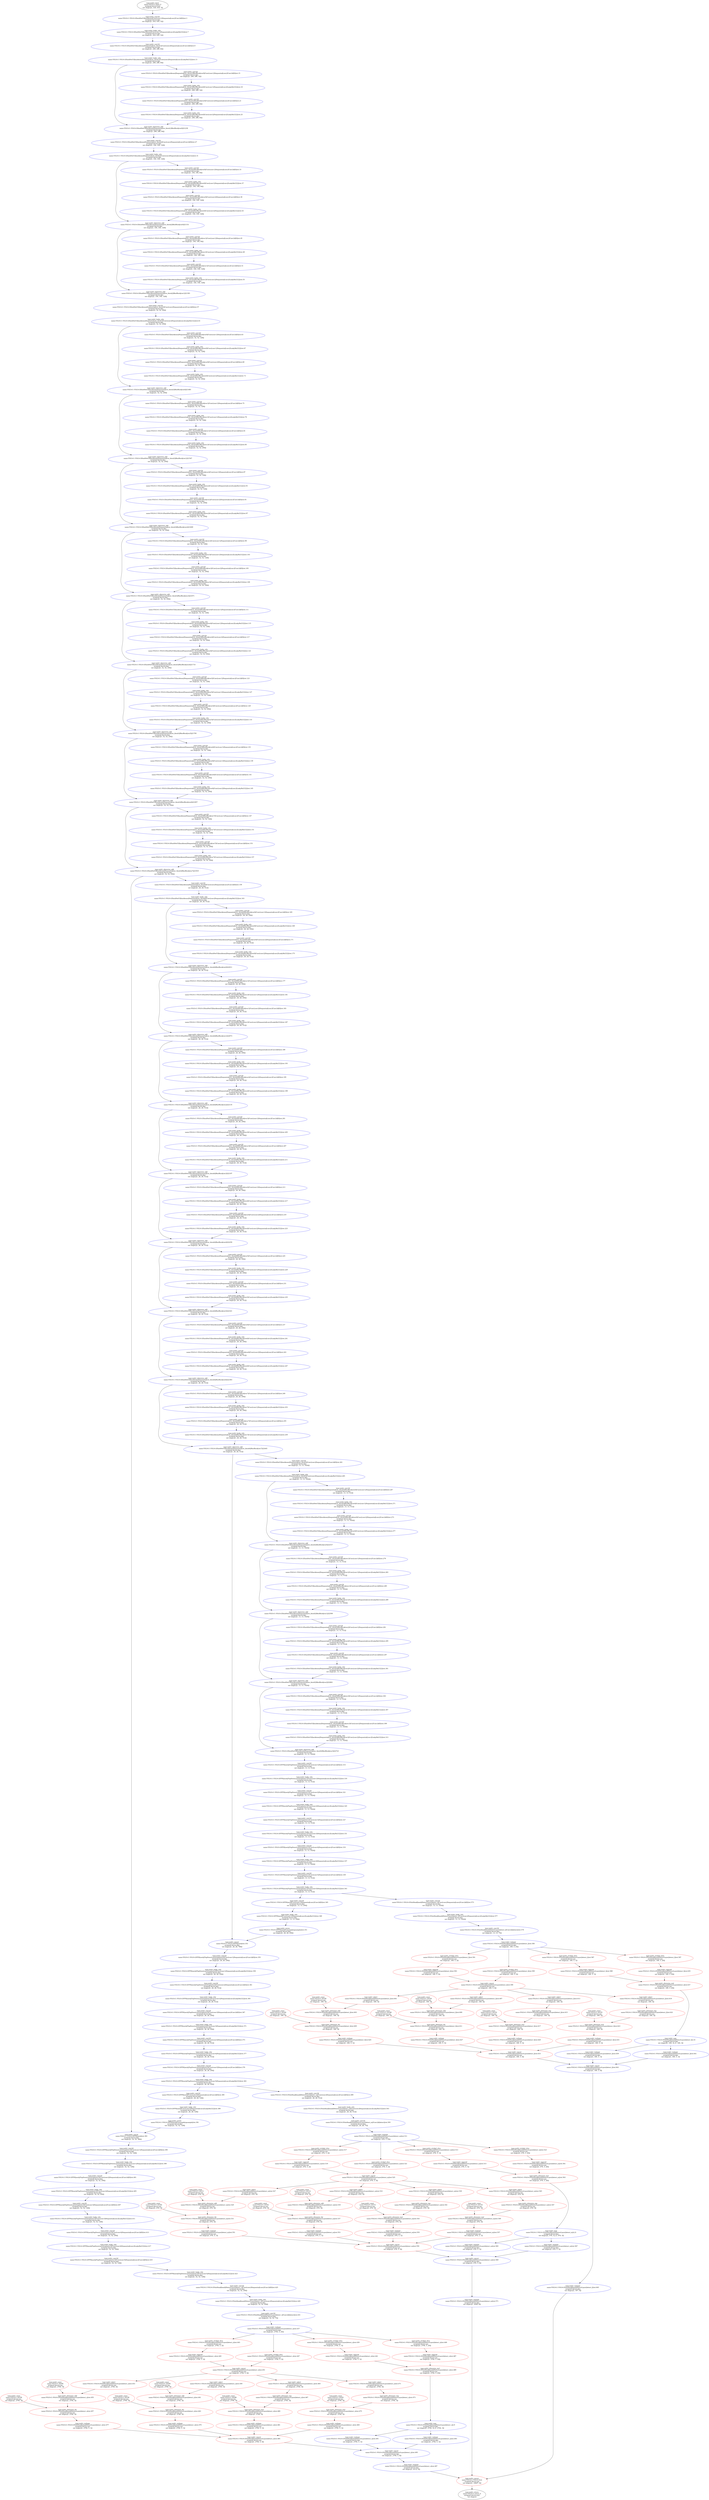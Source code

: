 digraph YOLOv3 {
	24336 [label="type:nndct_const
name:YOLOv3::24336
assigned device:cpu
out shape:[[1, 2704, 3]]" color=red]
	24338 [label="type:nndct_const
name:YOLOv3::24338
assigned device:cpu
out shape:[[1, 2704, 3]]" color=red]
	24340 [label="type:nndct_const
name:YOLOv3::24340
assigned device:cpu
out shape:[[1, 676, 3]]" color=red]
	24342 [label="type:nndct_const
name:YOLOv3::24342
assigned device:cpu
out shape:[[1, 676, 3]]" color=red]
	24344 [label="type:nndct_const
name:YOLOv3::24344
assigned device:cpu
out shape:[[1, 169, 3]]" color=red]
	24346 [label="type:nndct_const
name:YOLOv3::24346
assigned device:cpu
out shape:[[1, 169, 3]]" color=red]
	24294 [label="type:nndct_const
name:YOLOv3::24294
assigned device:cpu
out shape:[[1, 2704, 3]]" color=red]
	24295 [label="type:nndct_const
name:YOLOv3::24295
assigned device:cpu
out shape:[[1, 2704, 3]]" color=red]
	24298 [label="type:nndct_const
name:YOLOv3::24298
assigned device:cpu
out shape:[[1, 2704, 3]]" color=red]
	24301 [label="type:nndct_const
name:YOLOv3::24301
assigned device:cpu
out shape:[[1, 2704, 3]]" color=red]
	24311 [label="type:nndct_const
name:YOLOv3::24311
assigned device:cpu
out shape:[[1, 676, 3]]" color=red]
	24312 [label="type:nndct_const
name:YOLOv3::24312
assigned device:cpu
out shape:[[1, 676, 3]]" color=red]
	24315 [label="type:nndct_const
name:YOLOv3::24315
assigned device:cpu
out shape:[[1, 676, 3]]" color=red]
	24318 [label="type:nndct_const
name:YOLOv3::24318
assigned device:cpu
out shape:[[1, 676, 3]]" color=red]
	24328 [label="type:nndct_const
name:YOLOv3::24328
assigned device:cpu
out shape:[[1, 169, 3]]" color=red]
	24329 [label="type:nndct_const
name:YOLOv3::24329
assigned device:cpu
out shape:[[1, 169, 3]]" color=red]
	24332 [label="type:nndct_const
name:YOLOv3::24332
assigned device:cpu
out shape:[[1, 169, 3]]" color=red]
	24335 [label="type:nndct_const
name:YOLOv3::24335
assigned device:cpu
out shape:[[1, 169, 3]]" color=red]
	input_0 [label="type:nndct_input
name:YOLOv3::input_0
assigned device:user
out shape:[[1, 416, 416, 3]]" color=black]
	"YOLOv3/DarkNet53[backbone]/Conv[conv1]/Sequential[conv]/Conv2d[0]/ret.3" [label="type:nndct_conv2d
name:YOLOv3::YOLOv3/DarkNet53[backbone]/Conv[conv1]/Sequential[conv]/Conv2d[0]/ret.3
assigned device:dpu
out shape:[[1, 416, 416, 32]]" color=blue]
	"YOLOv3/DarkNet53[backbone]/Conv[conv1]/Sequential[conv]/LeakyReLU[2]/ret.7" [label="type:nndct_leaky_relu
name:YOLOv3::YOLOv3/DarkNet53[backbone]/Conv[conv1]/Sequential[conv]/LeakyReLU[2]/ret.7
assigned device:dpu
out shape:[[1, 416, 416, 32]]" color=blue]
	"YOLOv3/DarkNet53[backbone]/Sequential[res_block1]/Conv[conv]/Sequential[conv]/Conv2d[0]/ret.9" [label="type:nndct_conv2d
name:YOLOv3::YOLOv3/DarkNet53[backbone]/Sequential[res_block1]/Conv[conv]/Sequential[conv]/Conv2d[0]/ret.9
assigned device:dpu
out shape:[[1, 208, 208, 64]]" color=blue]
	"YOLOv3/DarkNet53[backbone]/Sequential[res_block1]/Conv[conv]/Sequential[conv]/LeakyReLU[2]/ret.13" [label="type:nndct_leaky_relu
name:YOLOv3::YOLOv3/DarkNet53[backbone]/Sequential[res_block1]/Conv[conv]/Sequential[conv]/LeakyReLU[2]/ret.13
assigned device:dpu
out shape:[[1, 208, 208, 64]]" color=blue]
	"YOLOv3/DarkNet53[backbone]/Sequential[res_block1]/ResBlock[res0]/Conv[conv1]/Sequential[conv]/Conv2d[0]/ret.15" [label="type:nndct_conv2d
name:YOLOv3::YOLOv3/DarkNet53[backbone]/Sequential[res_block1]/ResBlock[res0]/Conv[conv1]/Sequential[conv]/Conv2d[0]/ret.15
assigned device:dpu
out shape:[[1, 208, 208, 32]]" color=blue]
	"YOLOv3/DarkNet53[backbone]/Sequential[res_block1]/ResBlock[res0]/Conv[conv1]/Sequential[conv]/LeakyReLU[2]/ret.19" [label="type:nndct_leaky_relu
name:YOLOv3::YOLOv3/DarkNet53[backbone]/Sequential[res_block1]/ResBlock[res0]/Conv[conv1]/Sequential[conv]/LeakyReLU[2]/ret.19
assigned device:dpu
out shape:[[1, 208, 208, 32]]" color=blue]
	"YOLOv3/DarkNet53[backbone]/Sequential[res_block1]/ResBlock[res0]/Conv[conv2]/Sequential[conv]/Conv2d[0]/ret.21" [label="type:nndct_conv2d
name:YOLOv3::YOLOv3/DarkNet53[backbone]/Sequential[res_block1]/ResBlock[res0]/Conv[conv2]/Sequential[conv]/Conv2d[0]/ret.21
assigned device:dpu
out shape:[[1, 208, 208, 64]]" color=blue]
	"YOLOv3/DarkNet53[backbone]/Sequential[res_block1]/ResBlock[res0]/Conv[conv2]/Sequential[conv]/LeakyReLU[2]/ret.25" [label="type:nndct_leaky_relu
name:YOLOv3::YOLOv3/DarkNet53[backbone]/Sequential[res_block1]/ResBlock[res0]/Conv[conv2]/Sequential[conv]/LeakyReLU[2]/ret.25
assigned device:dpu
out shape:[[1, 208, 208, 64]]" color=blue]
	"YOLOv3/DarkNet53[backbone]/Sequential[res_block1]/ResBlock[res0]/21239" [label="type:nndct_elemwise_add
name:YOLOv3::YOLOv3/DarkNet53[backbone]/Sequential[res_block1]/ResBlock[res0]/21239
assigned device:dpu
out shape:[[1, 208, 208, 64]]" color=blue]
	"YOLOv3/DarkNet53[backbone]/Sequential[res_block2]/Conv[conv]/Sequential[conv]/Conv2d[0]/ret.27" [label="type:nndct_conv2d
name:YOLOv3::YOLOv3/DarkNet53[backbone]/Sequential[res_block2]/Conv[conv]/Sequential[conv]/Conv2d[0]/ret.27
assigned device:dpu
out shape:[[1, 104, 104, 128]]" color=blue]
	"YOLOv3/DarkNet53[backbone]/Sequential[res_block2]/Conv[conv]/Sequential[conv]/LeakyReLU[2]/ret.31" [label="type:nndct_leaky_relu
name:YOLOv3::YOLOv3/DarkNet53[backbone]/Sequential[res_block2]/Conv[conv]/Sequential[conv]/LeakyReLU[2]/ret.31
assigned device:dpu
out shape:[[1, 104, 104, 128]]" color=blue]
	"YOLOv3/DarkNet53[backbone]/Sequential[res_block2]/ResBlock[res0]/Conv[conv1]/Sequential[conv]/Conv2d[0]/ret.33" [label="type:nndct_conv2d
name:YOLOv3::YOLOv3/DarkNet53[backbone]/Sequential[res_block2]/ResBlock[res0]/Conv[conv1]/Sequential[conv]/Conv2d[0]/ret.33
assigned device:dpu
out shape:[[1, 104, 104, 64]]" color=blue]
	"YOLOv3/DarkNet53[backbone]/Sequential[res_block2]/ResBlock[res0]/Conv[conv1]/Sequential[conv]/LeakyReLU[2]/ret.37" [label="type:nndct_leaky_relu
name:YOLOv3::YOLOv3/DarkNet53[backbone]/Sequential[res_block2]/ResBlock[res0]/Conv[conv1]/Sequential[conv]/LeakyReLU[2]/ret.37
assigned device:dpu
out shape:[[1, 104, 104, 64]]" color=blue]
	"YOLOv3/DarkNet53[backbone]/Sequential[res_block2]/ResBlock[res0]/Conv[conv2]/Sequential[conv]/Conv2d[0]/ret.39" [label="type:nndct_conv2d
name:YOLOv3::YOLOv3/DarkNet53[backbone]/Sequential[res_block2]/ResBlock[res0]/Conv[conv2]/Sequential[conv]/Conv2d[0]/ret.39
assigned device:dpu
out shape:[[1, 104, 104, 128]]" color=blue]
	"YOLOv3/DarkNet53[backbone]/Sequential[res_block2]/ResBlock[res0]/Conv[conv2]/Sequential[conv]/LeakyReLU[2]/ret.43" [label="type:nndct_leaky_relu
name:YOLOv3::YOLOv3/DarkNet53[backbone]/Sequential[res_block2]/ResBlock[res0]/Conv[conv2]/Sequential[conv]/LeakyReLU[2]/ret.43
assigned device:dpu
out shape:[[1, 104, 104, 128]]" color=blue]
	"YOLOv3/DarkNet53[backbone]/Sequential[res_block2]/ResBlock[res0]/21331" [label="type:nndct_elemwise_add
name:YOLOv3::YOLOv3/DarkNet53[backbone]/Sequential[res_block2]/ResBlock[res0]/21331
assigned device:dpu
out shape:[[1, 104, 104, 128]]" color=blue]
	"YOLOv3/DarkNet53[backbone]/Sequential[res_block2]/ResBlock[res1]/Conv[conv1]/Sequential[conv]/Conv2d[0]/ret.45" [label="type:nndct_conv2d
name:YOLOv3::YOLOv3/DarkNet53[backbone]/Sequential[res_block2]/ResBlock[res1]/Conv[conv1]/Sequential[conv]/Conv2d[0]/ret.45
assigned device:dpu
out shape:[[1, 104, 104, 64]]" color=blue]
	"YOLOv3/DarkNet53[backbone]/Sequential[res_block2]/ResBlock[res1]/Conv[conv1]/Sequential[conv]/LeakyReLU[2]/ret.49" [label="type:nndct_leaky_relu
name:YOLOv3::YOLOv3/DarkNet53[backbone]/Sequential[res_block2]/ResBlock[res1]/Conv[conv1]/Sequential[conv]/LeakyReLU[2]/ret.49
assigned device:dpu
out shape:[[1, 104, 104, 64]]" color=blue]
	"YOLOv3/DarkNet53[backbone]/Sequential[res_block2]/ResBlock[res1]/Conv[conv2]/Sequential[conv]/Conv2d[0]/ret.51" [label="type:nndct_conv2d
name:YOLOv3::YOLOv3/DarkNet53[backbone]/Sequential[res_block2]/ResBlock[res1]/Conv[conv2]/Sequential[conv]/Conv2d[0]/ret.51
assigned device:dpu
out shape:[[1, 104, 104, 128]]" color=blue]
	"YOLOv3/DarkNet53[backbone]/Sequential[res_block2]/ResBlock[res1]/Conv[conv2]/Sequential[conv]/LeakyReLU[2]/ret.55" [label="type:nndct_leaky_relu
name:YOLOv3::YOLOv3/DarkNet53[backbone]/Sequential[res_block2]/ResBlock[res1]/Conv[conv2]/Sequential[conv]/LeakyReLU[2]/ret.55
assigned device:dpu
out shape:[[1, 104, 104, 128]]" color=blue]
	"YOLOv3/DarkNet53[backbone]/Sequential[res_block2]/ResBlock[res1]/21393" [label="type:nndct_elemwise_add
name:YOLOv3::YOLOv3/DarkNet53[backbone]/Sequential[res_block2]/ResBlock[res1]/21393
assigned device:dpu
out shape:[[1, 104, 104, 128]]" color=blue]
	"YOLOv3/DarkNet53[backbone]/Sequential[res_block3]/Conv[conv]/Sequential[conv]/Conv2d[0]/ret.57" [label="type:nndct_conv2d
name:YOLOv3::YOLOv3/DarkNet53[backbone]/Sequential[res_block3]/Conv[conv]/Sequential[conv]/Conv2d[0]/ret.57
assigned device:dpu
out shape:[[1, 52, 52, 256]]" color=blue]
	"YOLOv3/DarkNet53[backbone]/Sequential[res_block3]/Conv[conv]/Sequential[conv]/LeakyReLU[2]/ret.61" [label="type:nndct_leaky_relu
name:YOLOv3::YOLOv3/DarkNet53[backbone]/Sequential[res_block3]/Conv[conv]/Sequential[conv]/LeakyReLU[2]/ret.61
assigned device:dpu
out shape:[[1, 52, 52, 256]]" color=blue]
	"YOLOv3/DarkNet53[backbone]/Sequential[res_block3]/ResBlock[res0]/Conv[conv1]/Sequential[conv]/Conv2d[0]/ret.63" [label="type:nndct_conv2d
name:YOLOv3::YOLOv3/DarkNet53[backbone]/Sequential[res_block3]/ResBlock[res0]/Conv[conv1]/Sequential[conv]/Conv2d[0]/ret.63
assigned device:dpu
out shape:[[1, 52, 52, 128]]" color=blue]
	"YOLOv3/DarkNet53[backbone]/Sequential[res_block3]/ResBlock[res0]/Conv[conv1]/Sequential[conv]/LeakyReLU[2]/ret.67" [label="type:nndct_leaky_relu
name:YOLOv3::YOLOv3/DarkNet53[backbone]/Sequential[res_block3]/ResBlock[res0]/Conv[conv1]/Sequential[conv]/LeakyReLU[2]/ret.67
assigned device:dpu
out shape:[[1, 52, 52, 128]]" color=blue]
	"YOLOv3/DarkNet53[backbone]/Sequential[res_block3]/ResBlock[res0]/Conv[conv2]/Sequential[conv]/Conv2d[0]/ret.69" [label="type:nndct_conv2d
name:YOLOv3::YOLOv3/DarkNet53[backbone]/Sequential[res_block3]/ResBlock[res0]/Conv[conv2]/Sequential[conv]/Conv2d[0]/ret.69
assigned device:dpu
out shape:[[1, 52, 52, 256]]" color=blue]
	"YOLOv3/DarkNet53[backbone]/Sequential[res_block3]/ResBlock[res0]/Conv[conv2]/Sequential[conv]/LeakyReLU[2]/ret.73" [label="type:nndct_leaky_relu
name:YOLOv3::YOLOv3/DarkNet53[backbone]/Sequential[res_block3]/ResBlock[res0]/Conv[conv2]/Sequential[conv]/LeakyReLU[2]/ret.73
assigned device:dpu
out shape:[[1, 52, 52, 256]]" color=blue]
	"YOLOv3/DarkNet53[backbone]/Sequential[res_block3]/ResBlock[res0]/21485" [label="type:nndct_elemwise_add
name:YOLOv3::YOLOv3/DarkNet53[backbone]/Sequential[res_block3]/ResBlock[res0]/21485
assigned device:dpu
out shape:[[1, 52, 52, 256]]" color=blue]
	"YOLOv3/DarkNet53[backbone]/Sequential[res_block3]/ResBlock[res1]/Conv[conv1]/Sequential[conv]/Conv2d[0]/ret.75" [label="type:nndct_conv2d
name:YOLOv3::YOLOv3/DarkNet53[backbone]/Sequential[res_block3]/ResBlock[res1]/Conv[conv1]/Sequential[conv]/Conv2d[0]/ret.75
assigned device:dpu
out shape:[[1, 52, 52, 128]]" color=blue]
	"YOLOv3/DarkNet53[backbone]/Sequential[res_block3]/ResBlock[res1]/Conv[conv1]/Sequential[conv]/LeakyReLU[2]/ret.79" [label="type:nndct_leaky_relu
name:YOLOv3::YOLOv3/DarkNet53[backbone]/Sequential[res_block3]/ResBlock[res1]/Conv[conv1]/Sequential[conv]/LeakyReLU[2]/ret.79
assigned device:dpu
out shape:[[1, 52, 52, 128]]" color=blue]
	"YOLOv3/DarkNet53[backbone]/Sequential[res_block3]/ResBlock[res1]/Conv[conv2]/Sequential[conv]/Conv2d[0]/ret.81" [label="type:nndct_conv2d
name:YOLOv3::YOLOv3/DarkNet53[backbone]/Sequential[res_block3]/ResBlock[res1]/Conv[conv2]/Sequential[conv]/Conv2d[0]/ret.81
assigned device:dpu
out shape:[[1, 52, 52, 256]]" color=blue]
	"YOLOv3/DarkNet53[backbone]/Sequential[res_block3]/ResBlock[res1]/Conv[conv2]/Sequential[conv]/LeakyReLU[2]/ret.85" [label="type:nndct_leaky_relu
name:YOLOv3::YOLOv3/DarkNet53[backbone]/Sequential[res_block3]/ResBlock[res1]/Conv[conv2]/Sequential[conv]/LeakyReLU[2]/ret.85
assigned device:dpu
out shape:[[1, 52, 52, 256]]" color=blue]
	"YOLOv3/DarkNet53[backbone]/Sequential[res_block3]/ResBlock[res1]/21547" [label="type:nndct_elemwise_add
name:YOLOv3::YOLOv3/DarkNet53[backbone]/Sequential[res_block3]/ResBlock[res1]/21547
assigned device:dpu
out shape:[[1, 52, 52, 256]]" color=blue]
	"YOLOv3/DarkNet53[backbone]/Sequential[res_block3]/ResBlock[res2]/Conv[conv1]/Sequential[conv]/Conv2d[0]/ret.87" [label="type:nndct_conv2d
name:YOLOv3::YOLOv3/DarkNet53[backbone]/Sequential[res_block3]/ResBlock[res2]/Conv[conv1]/Sequential[conv]/Conv2d[0]/ret.87
assigned device:dpu
out shape:[[1, 52, 52, 128]]" color=blue]
	"YOLOv3/DarkNet53[backbone]/Sequential[res_block3]/ResBlock[res2]/Conv[conv1]/Sequential[conv]/LeakyReLU[2]/ret.91" [label="type:nndct_leaky_relu
name:YOLOv3::YOLOv3/DarkNet53[backbone]/Sequential[res_block3]/ResBlock[res2]/Conv[conv1]/Sequential[conv]/LeakyReLU[2]/ret.91
assigned device:dpu
out shape:[[1, 52, 52, 128]]" color=blue]
	"YOLOv3/DarkNet53[backbone]/Sequential[res_block3]/ResBlock[res2]/Conv[conv2]/Sequential[conv]/Conv2d[0]/ret.93" [label="type:nndct_conv2d
name:YOLOv3::YOLOv3/DarkNet53[backbone]/Sequential[res_block3]/ResBlock[res2]/Conv[conv2]/Sequential[conv]/Conv2d[0]/ret.93
assigned device:dpu
out shape:[[1, 52, 52, 256]]" color=blue]
	"YOLOv3/DarkNet53[backbone]/Sequential[res_block3]/ResBlock[res2]/Conv[conv2]/Sequential[conv]/LeakyReLU[2]/ret.97" [label="type:nndct_leaky_relu
name:YOLOv3::YOLOv3/DarkNet53[backbone]/Sequential[res_block3]/ResBlock[res2]/Conv[conv2]/Sequential[conv]/LeakyReLU[2]/ret.97
assigned device:dpu
out shape:[[1, 52, 52, 256]]" color=blue]
	"YOLOv3/DarkNet53[backbone]/Sequential[res_block3]/ResBlock[res2]/21609" [label="type:nndct_elemwise_add
name:YOLOv3::YOLOv3/DarkNet53[backbone]/Sequential[res_block3]/ResBlock[res2]/21609
assigned device:dpu
out shape:[[1, 52, 52, 256]]" color=blue]
	"YOLOv3/DarkNet53[backbone]/Sequential[res_block3]/ResBlock[res3]/Conv[conv1]/Sequential[conv]/Conv2d[0]/ret.99" [label="type:nndct_conv2d
name:YOLOv3::YOLOv3/DarkNet53[backbone]/Sequential[res_block3]/ResBlock[res3]/Conv[conv1]/Sequential[conv]/Conv2d[0]/ret.99
assigned device:dpu
out shape:[[1, 52, 52, 128]]" color=blue]
	"YOLOv3/DarkNet53[backbone]/Sequential[res_block3]/ResBlock[res3]/Conv[conv1]/Sequential[conv]/LeakyReLU[2]/ret.103" [label="type:nndct_leaky_relu
name:YOLOv3::YOLOv3/DarkNet53[backbone]/Sequential[res_block3]/ResBlock[res3]/Conv[conv1]/Sequential[conv]/LeakyReLU[2]/ret.103
assigned device:dpu
out shape:[[1, 52, 52, 128]]" color=blue]
	"YOLOv3/DarkNet53[backbone]/Sequential[res_block3]/ResBlock[res3]/Conv[conv2]/Sequential[conv]/Conv2d[0]/ret.105" [label="type:nndct_conv2d
name:YOLOv3::YOLOv3/DarkNet53[backbone]/Sequential[res_block3]/ResBlock[res3]/Conv[conv2]/Sequential[conv]/Conv2d[0]/ret.105
assigned device:dpu
out shape:[[1, 52, 52, 256]]" color=blue]
	"YOLOv3/DarkNet53[backbone]/Sequential[res_block3]/ResBlock[res3]/Conv[conv2]/Sequential[conv]/LeakyReLU[2]/ret.109" [label="type:nndct_leaky_relu
name:YOLOv3::YOLOv3/DarkNet53[backbone]/Sequential[res_block3]/ResBlock[res3]/Conv[conv2]/Sequential[conv]/LeakyReLU[2]/ret.109
assigned device:dpu
out shape:[[1, 52, 52, 256]]" color=blue]
	"YOLOv3/DarkNet53[backbone]/Sequential[res_block3]/ResBlock[res3]/21671" [label="type:nndct_elemwise_add
name:YOLOv3::YOLOv3/DarkNet53[backbone]/Sequential[res_block3]/ResBlock[res3]/21671
assigned device:dpu
out shape:[[1, 52, 52, 256]]" color=blue]
	"YOLOv3/DarkNet53[backbone]/Sequential[res_block3]/ResBlock[res4]/Conv[conv1]/Sequential[conv]/Conv2d[0]/ret.111" [label="type:nndct_conv2d
name:YOLOv3::YOLOv3/DarkNet53[backbone]/Sequential[res_block3]/ResBlock[res4]/Conv[conv1]/Sequential[conv]/Conv2d[0]/ret.111
assigned device:dpu
out shape:[[1, 52, 52, 128]]" color=blue]
	"YOLOv3/DarkNet53[backbone]/Sequential[res_block3]/ResBlock[res4]/Conv[conv1]/Sequential[conv]/LeakyReLU[2]/ret.115" [label="type:nndct_leaky_relu
name:YOLOv3::YOLOv3/DarkNet53[backbone]/Sequential[res_block3]/ResBlock[res4]/Conv[conv1]/Sequential[conv]/LeakyReLU[2]/ret.115
assigned device:dpu
out shape:[[1, 52, 52, 128]]" color=blue]
	"YOLOv3/DarkNet53[backbone]/Sequential[res_block3]/ResBlock[res4]/Conv[conv2]/Sequential[conv]/Conv2d[0]/ret.117" [label="type:nndct_conv2d
name:YOLOv3::YOLOv3/DarkNet53[backbone]/Sequential[res_block3]/ResBlock[res4]/Conv[conv2]/Sequential[conv]/Conv2d[0]/ret.117
assigned device:dpu
out shape:[[1, 52, 52, 256]]" color=blue]
	"YOLOv3/DarkNet53[backbone]/Sequential[res_block3]/ResBlock[res4]/Conv[conv2]/Sequential[conv]/LeakyReLU[2]/ret.121" [label="type:nndct_leaky_relu
name:YOLOv3::YOLOv3/DarkNet53[backbone]/Sequential[res_block3]/ResBlock[res4]/Conv[conv2]/Sequential[conv]/LeakyReLU[2]/ret.121
assigned device:dpu
out shape:[[1, 52, 52, 256]]" color=blue]
	"YOLOv3/DarkNet53[backbone]/Sequential[res_block3]/ResBlock[res4]/21733" [label="type:nndct_elemwise_add
name:YOLOv3::YOLOv3/DarkNet53[backbone]/Sequential[res_block3]/ResBlock[res4]/21733
assigned device:dpu
out shape:[[1, 52, 52, 256]]" color=blue]
	"YOLOv3/DarkNet53[backbone]/Sequential[res_block3]/ResBlock[res5]/Conv[conv1]/Sequential[conv]/Conv2d[0]/ret.123" [label="type:nndct_conv2d
name:YOLOv3::YOLOv3/DarkNet53[backbone]/Sequential[res_block3]/ResBlock[res5]/Conv[conv1]/Sequential[conv]/Conv2d[0]/ret.123
assigned device:dpu
out shape:[[1, 52, 52, 128]]" color=blue]
	"YOLOv3/DarkNet53[backbone]/Sequential[res_block3]/ResBlock[res5]/Conv[conv1]/Sequential[conv]/LeakyReLU[2]/ret.127" [label="type:nndct_leaky_relu
name:YOLOv3::YOLOv3/DarkNet53[backbone]/Sequential[res_block3]/ResBlock[res5]/Conv[conv1]/Sequential[conv]/LeakyReLU[2]/ret.127
assigned device:dpu
out shape:[[1, 52, 52, 128]]" color=blue]
	"YOLOv3/DarkNet53[backbone]/Sequential[res_block3]/ResBlock[res5]/Conv[conv2]/Sequential[conv]/Conv2d[0]/ret.129" [label="type:nndct_conv2d
name:YOLOv3::YOLOv3/DarkNet53[backbone]/Sequential[res_block3]/ResBlock[res5]/Conv[conv2]/Sequential[conv]/Conv2d[0]/ret.129
assigned device:dpu
out shape:[[1, 52, 52, 256]]" color=blue]
	"YOLOv3/DarkNet53[backbone]/Sequential[res_block3]/ResBlock[res5]/Conv[conv2]/Sequential[conv]/LeakyReLU[2]/ret.133" [label="type:nndct_leaky_relu
name:YOLOv3::YOLOv3/DarkNet53[backbone]/Sequential[res_block3]/ResBlock[res5]/Conv[conv2]/Sequential[conv]/LeakyReLU[2]/ret.133
assigned device:dpu
out shape:[[1, 52, 52, 256]]" color=blue]
	"YOLOv3/DarkNet53[backbone]/Sequential[res_block3]/ResBlock[res5]/21795" [label="type:nndct_elemwise_add
name:YOLOv3::YOLOv3/DarkNet53[backbone]/Sequential[res_block3]/ResBlock[res5]/21795
assigned device:dpu
out shape:[[1, 52, 52, 256]]" color=blue]
	"YOLOv3/DarkNet53[backbone]/Sequential[res_block3]/ResBlock[res6]/Conv[conv1]/Sequential[conv]/Conv2d[0]/ret.135" [label="type:nndct_conv2d
name:YOLOv3::YOLOv3/DarkNet53[backbone]/Sequential[res_block3]/ResBlock[res6]/Conv[conv1]/Sequential[conv]/Conv2d[0]/ret.135
assigned device:dpu
out shape:[[1, 52, 52, 128]]" color=blue]
	"YOLOv3/DarkNet53[backbone]/Sequential[res_block3]/ResBlock[res6]/Conv[conv1]/Sequential[conv]/LeakyReLU[2]/ret.139" [label="type:nndct_leaky_relu
name:YOLOv3::YOLOv3/DarkNet53[backbone]/Sequential[res_block3]/ResBlock[res6]/Conv[conv1]/Sequential[conv]/LeakyReLU[2]/ret.139
assigned device:dpu
out shape:[[1, 52, 52, 128]]" color=blue]
	"YOLOv3/DarkNet53[backbone]/Sequential[res_block3]/ResBlock[res6]/Conv[conv2]/Sequential[conv]/Conv2d[0]/ret.141" [label="type:nndct_conv2d
name:YOLOv3::YOLOv3/DarkNet53[backbone]/Sequential[res_block3]/ResBlock[res6]/Conv[conv2]/Sequential[conv]/Conv2d[0]/ret.141
assigned device:dpu
out shape:[[1, 52, 52, 256]]" color=blue]
	"YOLOv3/DarkNet53[backbone]/Sequential[res_block3]/ResBlock[res6]/Conv[conv2]/Sequential[conv]/LeakyReLU[2]/ret.145" [label="type:nndct_leaky_relu
name:YOLOv3::YOLOv3/DarkNet53[backbone]/Sequential[res_block3]/ResBlock[res6]/Conv[conv2]/Sequential[conv]/LeakyReLU[2]/ret.145
assigned device:dpu
out shape:[[1, 52, 52, 256]]" color=blue]
	"YOLOv3/DarkNet53[backbone]/Sequential[res_block3]/ResBlock[res6]/21857" [label="type:nndct_elemwise_add
name:YOLOv3::YOLOv3/DarkNet53[backbone]/Sequential[res_block3]/ResBlock[res6]/21857
assigned device:dpu
out shape:[[1, 52, 52, 256]]" color=blue]
	"YOLOv3/DarkNet53[backbone]/Sequential[res_block3]/ResBlock[res7]/Conv[conv1]/Sequential[conv]/Conv2d[0]/ret.147" [label="type:nndct_conv2d
name:YOLOv3::YOLOv3/DarkNet53[backbone]/Sequential[res_block3]/ResBlock[res7]/Conv[conv1]/Sequential[conv]/Conv2d[0]/ret.147
assigned device:dpu
out shape:[[1, 52, 52, 128]]" color=blue]
	"YOLOv3/DarkNet53[backbone]/Sequential[res_block3]/ResBlock[res7]/Conv[conv1]/Sequential[conv]/LeakyReLU[2]/ret.151" [label="type:nndct_leaky_relu
name:YOLOv3::YOLOv3/DarkNet53[backbone]/Sequential[res_block3]/ResBlock[res7]/Conv[conv1]/Sequential[conv]/LeakyReLU[2]/ret.151
assigned device:dpu
out shape:[[1, 52, 52, 128]]" color=blue]
	"YOLOv3/DarkNet53[backbone]/Sequential[res_block3]/ResBlock[res7]/Conv[conv2]/Sequential[conv]/Conv2d[0]/ret.153" [label="type:nndct_conv2d
name:YOLOv3::YOLOv3/DarkNet53[backbone]/Sequential[res_block3]/ResBlock[res7]/Conv[conv2]/Sequential[conv]/Conv2d[0]/ret.153
assigned device:dpu
out shape:[[1, 52, 52, 256]]" color=blue]
	"YOLOv3/DarkNet53[backbone]/Sequential[res_block3]/ResBlock[res7]/Conv[conv2]/Sequential[conv]/LeakyReLU[2]/ret.157" [label="type:nndct_leaky_relu
name:YOLOv3::YOLOv3/DarkNet53[backbone]/Sequential[res_block3]/ResBlock[res7]/Conv[conv2]/Sequential[conv]/LeakyReLU[2]/ret.157
assigned device:dpu
out shape:[[1, 52, 52, 256]]" color=blue]
	"YOLOv3/DarkNet53[backbone]/Sequential[res_block3]/ResBlock[res7]/21919" [label="type:nndct_elemwise_add
name:YOLOv3::YOLOv3/DarkNet53[backbone]/Sequential[res_block3]/ResBlock[res7]/21919
assigned device:dpu
out shape:[[1, 52, 52, 256]]" color=blue]
	"YOLOv3/DarkNet53[backbone]/Sequential[res_block4]/Conv[conv]/Sequential[conv]/Conv2d[0]/ret.159" [label="type:nndct_conv2d
name:YOLOv3::YOLOv3/DarkNet53[backbone]/Sequential[res_block4]/Conv[conv]/Sequential[conv]/Conv2d[0]/ret.159
assigned device:dpu
out shape:[[1, 26, 26, 512]]" color=blue]
	"YOLOv3/DarkNet53[backbone]/Sequential[res_block4]/Conv[conv]/Sequential[conv]/LeakyReLU[2]/ret.163" [label="type:nndct_leaky_relu
name:YOLOv3::YOLOv3/DarkNet53[backbone]/Sequential[res_block4]/Conv[conv]/Sequential[conv]/LeakyReLU[2]/ret.163
assigned device:dpu
out shape:[[1, 26, 26, 512]]" color=blue]
	"YOLOv3/DarkNet53[backbone]/Sequential[res_block4]/ResBlock[res0]/Conv[conv1]/Sequential[conv]/Conv2d[0]/ret.165" [label="type:nndct_conv2d
name:YOLOv3::YOLOv3/DarkNet53[backbone]/Sequential[res_block4]/ResBlock[res0]/Conv[conv1]/Sequential[conv]/Conv2d[0]/ret.165
assigned device:dpu
out shape:[[1, 26, 26, 256]]" color=blue]
	"YOLOv3/DarkNet53[backbone]/Sequential[res_block4]/ResBlock[res0]/Conv[conv1]/Sequential[conv]/LeakyReLU[2]/ret.169" [label="type:nndct_leaky_relu
name:YOLOv3::YOLOv3/DarkNet53[backbone]/Sequential[res_block4]/ResBlock[res0]/Conv[conv1]/Sequential[conv]/LeakyReLU[2]/ret.169
assigned device:dpu
out shape:[[1, 26, 26, 256]]" color=blue]
	"YOLOv3/DarkNet53[backbone]/Sequential[res_block4]/ResBlock[res0]/Conv[conv2]/Sequential[conv]/Conv2d[0]/ret.171" [label="type:nndct_conv2d
name:YOLOv3::YOLOv3/DarkNet53[backbone]/Sequential[res_block4]/ResBlock[res0]/Conv[conv2]/Sequential[conv]/Conv2d[0]/ret.171
assigned device:dpu
out shape:[[1, 26, 26, 512]]" color=blue]
	"YOLOv3/DarkNet53[backbone]/Sequential[res_block4]/ResBlock[res0]/Conv[conv2]/Sequential[conv]/LeakyReLU[2]/ret.175" [label="type:nndct_leaky_relu
name:YOLOv3::YOLOv3/DarkNet53[backbone]/Sequential[res_block4]/ResBlock[res0]/Conv[conv2]/Sequential[conv]/LeakyReLU[2]/ret.175
assigned device:dpu
out shape:[[1, 26, 26, 512]]" color=blue]
	"YOLOv3/DarkNet53[backbone]/Sequential[res_block4]/ResBlock[res0]/22011" [label="type:nndct_elemwise_add
name:YOLOv3::YOLOv3/DarkNet53[backbone]/Sequential[res_block4]/ResBlock[res0]/22011
assigned device:dpu
out shape:[[1, 26, 26, 512]]" color=blue]
	"YOLOv3/DarkNet53[backbone]/Sequential[res_block4]/ResBlock[res1]/Conv[conv1]/Sequential[conv]/Conv2d[0]/ret.177" [label="type:nndct_conv2d
name:YOLOv3::YOLOv3/DarkNet53[backbone]/Sequential[res_block4]/ResBlock[res1]/Conv[conv1]/Sequential[conv]/Conv2d[0]/ret.177
assigned device:dpu
out shape:[[1, 26, 26, 256]]" color=blue]
	"YOLOv3/DarkNet53[backbone]/Sequential[res_block4]/ResBlock[res1]/Conv[conv1]/Sequential[conv]/LeakyReLU[2]/ret.181" [label="type:nndct_leaky_relu
name:YOLOv3::YOLOv3/DarkNet53[backbone]/Sequential[res_block4]/ResBlock[res1]/Conv[conv1]/Sequential[conv]/LeakyReLU[2]/ret.181
assigned device:dpu
out shape:[[1, 26, 26, 256]]" color=blue]
	"YOLOv3/DarkNet53[backbone]/Sequential[res_block4]/ResBlock[res1]/Conv[conv2]/Sequential[conv]/Conv2d[0]/ret.183" [label="type:nndct_conv2d
name:YOLOv3::YOLOv3/DarkNet53[backbone]/Sequential[res_block4]/ResBlock[res1]/Conv[conv2]/Sequential[conv]/Conv2d[0]/ret.183
assigned device:dpu
out shape:[[1, 26, 26, 512]]" color=blue]
	"YOLOv3/DarkNet53[backbone]/Sequential[res_block4]/ResBlock[res1]/Conv[conv2]/Sequential[conv]/LeakyReLU[2]/ret.187" [label="type:nndct_leaky_relu
name:YOLOv3::YOLOv3/DarkNet53[backbone]/Sequential[res_block4]/ResBlock[res1]/Conv[conv2]/Sequential[conv]/LeakyReLU[2]/ret.187
assigned device:dpu
out shape:[[1, 26, 26, 512]]" color=blue]
	"YOLOv3/DarkNet53[backbone]/Sequential[res_block4]/ResBlock[res1]/22073" [label="type:nndct_elemwise_add
name:YOLOv3::YOLOv3/DarkNet53[backbone]/Sequential[res_block4]/ResBlock[res1]/22073
assigned device:dpu
out shape:[[1, 26, 26, 512]]" color=blue]
	"YOLOv3/DarkNet53[backbone]/Sequential[res_block4]/ResBlock[res2]/Conv[conv1]/Sequential[conv]/Conv2d[0]/ret.189" [label="type:nndct_conv2d
name:YOLOv3::YOLOv3/DarkNet53[backbone]/Sequential[res_block4]/ResBlock[res2]/Conv[conv1]/Sequential[conv]/Conv2d[0]/ret.189
assigned device:dpu
out shape:[[1, 26, 26, 256]]" color=blue]
	"YOLOv3/DarkNet53[backbone]/Sequential[res_block4]/ResBlock[res2]/Conv[conv1]/Sequential[conv]/LeakyReLU[2]/ret.193" [label="type:nndct_leaky_relu
name:YOLOv3::YOLOv3/DarkNet53[backbone]/Sequential[res_block4]/ResBlock[res2]/Conv[conv1]/Sequential[conv]/LeakyReLU[2]/ret.193
assigned device:dpu
out shape:[[1, 26, 26, 256]]" color=blue]
	"YOLOv3/DarkNet53[backbone]/Sequential[res_block4]/ResBlock[res2]/Conv[conv2]/Sequential[conv]/Conv2d[0]/ret.195" [label="type:nndct_conv2d
name:YOLOv3::YOLOv3/DarkNet53[backbone]/Sequential[res_block4]/ResBlock[res2]/Conv[conv2]/Sequential[conv]/Conv2d[0]/ret.195
assigned device:dpu
out shape:[[1, 26, 26, 512]]" color=blue]
	"YOLOv3/DarkNet53[backbone]/Sequential[res_block4]/ResBlock[res2]/Conv[conv2]/Sequential[conv]/LeakyReLU[2]/ret.199" [label="type:nndct_leaky_relu
name:YOLOv3::YOLOv3/DarkNet53[backbone]/Sequential[res_block4]/ResBlock[res2]/Conv[conv2]/Sequential[conv]/LeakyReLU[2]/ret.199
assigned device:dpu
out shape:[[1, 26, 26, 512]]" color=blue]
	"YOLOv3/DarkNet53[backbone]/Sequential[res_block4]/ResBlock[res2]/22135" [label="type:nndct_elemwise_add
name:YOLOv3::YOLOv3/DarkNet53[backbone]/Sequential[res_block4]/ResBlock[res2]/22135
assigned device:dpu
out shape:[[1, 26, 26, 512]]" color=blue]
	"YOLOv3/DarkNet53[backbone]/Sequential[res_block4]/ResBlock[res3]/Conv[conv1]/Sequential[conv]/Conv2d[0]/ret.201" [label="type:nndct_conv2d
name:YOLOv3::YOLOv3/DarkNet53[backbone]/Sequential[res_block4]/ResBlock[res3]/Conv[conv1]/Sequential[conv]/Conv2d[0]/ret.201
assigned device:dpu
out shape:[[1, 26, 26, 256]]" color=blue]
	"YOLOv3/DarkNet53[backbone]/Sequential[res_block4]/ResBlock[res3]/Conv[conv1]/Sequential[conv]/LeakyReLU[2]/ret.205" [label="type:nndct_leaky_relu
name:YOLOv3::YOLOv3/DarkNet53[backbone]/Sequential[res_block4]/ResBlock[res3]/Conv[conv1]/Sequential[conv]/LeakyReLU[2]/ret.205
assigned device:dpu
out shape:[[1, 26, 26, 256]]" color=blue]
	"YOLOv3/DarkNet53[backbone]/Sequential[res_block4]/ResBlock[res3]/Conv[conv2]/Sequential[conv]/Conv2d[0]/ret.207" [label="type:nndct_conv2d
name:YOLOv3::YOLOv3/DarkNet53[backbone]/Sequential[res_block4]/ResBlock[res3]/Conv[conv2]/Sequential[conv]/Conv2d[0]/ret.207
assigned device:dpu
out shape:[[1, 26, 26, 512]]" color=blue]
	"YOLOv3/DarkNet53[backbone]/Sequential[res_block4]/ResBlock[res3]/Conv[conv2]/Sequential[conv]/LeakyReLU[2]/ret.211" [label="type:nndct_leaky_relu
name:YOLOv3::YOLOv3/DarkNet53[backbone]/Sequential[res_block4]/ResBlock[res3]/Conv[conv2]/Sequential[conv]/LeakyReLU[2]/ret.211
assigned device:dpu
out shape:[[1, 26, 26, 512]]" color=blue]
	"YOLOv3/DarkNet53[backbone]/Sequential[res_block4]/ResBlock[res3]/22197" [label="type:nndct_elemwise_add
name:YOLOv3::YOLOv3/DarkNet53[backbone]/Sequential[res_block4]/ResBlock[res3]/22197
assigned device:dpu
out shape:[[1, 26, 26, 512]]" color=blue]
	"YOLOv3/DarkNet53[backbone]/Sequential[res_block4]/ResBlock[res4]/Conv[conv1]/Sequential[conv]/Conv2d[0]/ret.213" [label="type:nndct_conv2d
name:YOLOv3::YOLOv3/DarkNet53[backbone]/Sequential[res_block4]/ResBlock[res4]/Conv[conv1]/Sequential[conv]/Conv2d[0]/ret.213
assigned device:dpu
out shape:[[1, 26, 26, 256]]" color=blue]
	"YOLOv3/DarkNet53[backbone]/Sequential[res_block4]/ResBlock[res4]/Conv[conv1]/Sequential[conv]/LeakyReLU[2]/ret.217" [label="type:nndct_leaky_relu
name:YOLOv3::YOLOv3/DarkNet53[backbone]/Sequential[res_block4]/ResBlock[res4]/Conv[conv1]/Sequential[conv]/LeakyReLU[2]/ret.217
assigned device:dpu
out shape:[[1, 26, 26, 256]]" color=blue]
	"YOLOv3/DarkNet53[backbone]/Sequential[res_block4]/ResBlock[res4]/Conv[conv2]/Sequential[conv]/Conv2d[0]/ret.219" [label="type:nndct_conv2d
name:YOLOv3::YOLOv3/DarkNet53[backbone]/Sequential[res_block4]/ResBlock[res4]/Conv[conv2]/Sequential[conv]/Conv2d[0]/ret.219
assigned device:dpu
out shape:[[1, 26, 26, 512]]" color=blue]
	"YOLOv3/DarkNet53[backbone]/Sequential[res_block4]/ResBlock[res4]/Conv[conv2]/Sequential[conv]/LeakyReLU[2]/ret.223" [label="type:nndct_leaky_relu
name:YOLOv3::YOLOv3/DarkNet53[backbone]/Sequential[res_block4]/ResBlock[res4]/Conv[conv2]/Sequential[conv]/LeakyReLU[2]/ret.223
assigned device:dpu
out shape:[[1, 26, 26, 512]]" color=blue]
	"YOLOv3/DarkNet53[backbone]/Sequential[res_block4]/ResBlock[res4]/22259" [label="type:nndct_elemwise_add
name:YOLOv3::YOLOv3/DarkNet53[backbone]/Sequential[res_block4]/ResBlock[res4]/22259
assigned device:dpu
out shape:[[1, 26, 26, 512]]" color=blue]
	"YOLOv3/DarkNet53[backbone]/Sequential[res_block4]/ResBlock[res5]/Conv[conv1]/Sequential[conv]/Conv2d[0]/ret.225" [label="type:nndct_conv2d
name:YOLOv3::YOLOv3/DarkNet53[backbone]/Sequential[res_block4]/ResBlock[res5]/Conv[conv1]/Sequential[conv]/Conv2d[0]/ret.225
assigned device:dpu
out shape:[[1, 26, 26, 256]]" color=blue]
	"YOLOv3/DarkNet53[backbone]/Sequential[res_block4]/ResBlock[res5]/Conv[conv1]/Sequential[conv]/LeakyReLU[2]/ret.229" [label="type:nndct_leaky_relu
name:YOLOv3::YOLOv3/DarkNet53[backbone]/Sequential[res_block4]/ResBlock[res5]/Conv[conv1]/Sequential[conv]/LeakyReLU[2]/ret.229
assigned device:dpu
out shape:[[1, 26, 26, 256]]" color=blue]
	"YOLOv3/DarkNet53[backbone]/Sequential[res_block4]/ResBlock[res5]/Conv[conv2]/Sequential[conv]/Conv2d[0]/ret.231" [label="type:nndct_conv2d
name:YOLOv3::YOLOv3/DarkNet53[backbone]/Sequential[res_block4]/ResBlock[res5]/Conv[conv2]/Sequential[conv]/Conv2d[0]/ret.231
assigned device:dpu
out shape:[[1, 26, 26, 512]]" color=blue]
	"YOLOv3/DarkNet53[backbone]/Sequential[res_block4]/ResBlock[res5]/Conv[conv2]/Sequential[conv]/LeakyReLU[2]/ret.235" [label="type:nndct_leaky_relu
name:YOLOv3::YOLOv3/DarkNet53[backbone]/Sequential[res_block4]/ResBlock[res5]/Conv[conv2]/Sequential[conv]/LeakyReLU[2]/ret.235
assigned device:dpu
out shape:[[1, 26, 26, 512]]" color=blue]
	"YOLOv3/DarkNet53[backbone]/Sequential[res_block4]/ResBlock[res5]/22321" [label="type:nndct_elemwise_add
name:YOLOv3::YOLOv3/DarkNet53[backbone]/Sequential[res_block4]/ResBlock[res5]/22321
assigned device:dpu
out shape:[[1, 26, 26, 512]]" color=blue]
	"YOLOv3/DarkNet53[backbone]/Sequential[res_block4]/ResBlock[res6]/Conv[conv1]/Sequential[conv]/Conv2d[0]/ret.237" [label="type:nndct_conv2d
name:YOLOv3::YOLOv3/DarkNet53[backbone]/Sequential[res_block4]/ResBlock[res6]/Conv[conv1]/Sequential[conv]/Conv2d[0]/ret.237
assigned device:dpu
out shape:[[1, 26, 26, 256]]" color=blue]
	"YOLOv3/DarkNet53[backbone]/Sequential[res_block4]/ResBlock[res6]/Conv[conv1]/Sequential[conv]/LeakyReLU[2]/ret.241" [label="type:nndct_leaky_relu
name:YOLOv3::YOLOv3/DarkNet53[backbone]/Sequential[res_block4]/ResBlock[res6]/Conv[conv1]/Sequential[conv]/LeakyReLU[2]/ret.241
assigned device:dpu
out shape:[[1, 26, 26, 256]]" color=blue]
	"YOLOv3/DarkNet53[backbone]/Sequential[res_block4]/ResBlock[res6]/Conv[conv2]/Sequential[conv]/Conv2d[0]/ret.243" [label="type:nndct_conv2d
name:YOLOv3::YOLOv3/DarkNet53[backbone]/Sequential[res_block4]/ResBlock[res6]/Conv[conv2]/Sequential[conv]/Conv2d[0]/ret.243
assigned device:dpu
out shape:[[1, 26, 26, 512]]" color=blue]
	"YOLOv3/DarkNet53[backbone]/Sequential[res_block4]/ResBlock[res6]/Conv[conv2]/Sequential[conv]/LeakyReLU[2]/ret.247" [label="type:nndct_leaky_relu
name:YOLOv3::YOLOv3/DarkNet53[backbone]/Sequential[res_block4]/ResBlock[res6]/Conv[conv2]/Sequential[conv]/LeakyReLU[2]/ret.247
assigned device:dpu
out shape:[[1, 26, 26, 512]]" color=blue]
	"YOLOv3/DarkNet53[backbone]/Sequential[res_block4]/ResBlock[res6]/22383" [label="type:nndct_elemwise_add
name:YOLOv3::YOLOv3/DarkNet53[backbone]/Sequential[res_block4]/ResBlock[res6]/22383
assigned device:dpu
out shape:[[1, 26, 26, 512]]" color=blue]
	"YOLOv3/DarkNet53[backbone]/Sequential[res_block4]/ResBlock[res7]/Conv[conv1]/Sequential[conv]/Conv2d[0]/ret.249" [label="type:nndct_conv2d
name:YOLOv3::YOLOv3/DarkNet53[backbone]/Sequential[res_block4]/ResBlock[res7]/Conv[conv1]/Sequential[conv]/Conv2d[0]/ret.249
assigned device:dpu
out shape:[[1, 26, 26, 256]]" color=blue]
	"YOLOv3/DarkNet53[backbone]/Sequential[res_block4]/ResBlock[res7]/Conv[conv1]/Sequential[conv]/LeakyReLU[2]/ret.253" [label="type:nndct_leaky_relu
name:YOLOv3::YOLOv3/DarkNet53[backbone]/Sequential[res_block4]/ResBlock[res7]/Conv[conv1]/Sequential[conv]/LeakyReLU[2]/ret.253
assigned device:dpu
out shape:[[1, 26, 26, 256]]" color=blue]
	"YOLOv3/DarkNet53[backbone]/Sequential[res_block4]/ResBlock[res7]/Conv[conv2]/Sequential[conv]/Conv2d[0]/ret.255" [label="type:nndct_conv2d
name:YOLOv3::YOLOv3/DarkNet53[backbone]/Sequential[res_block4]/ResBlock[res7]/Conv[conv2]/Sequential[conv]/Conv2d[0]/ret.255
assigned device:dpu
out shape:[[1, 26, 26, 512]]" color=blue]
	"YOLOv3/DarkNet53[backbone]/Sequential[res_block4]/ResBlock[res7]/Conv[conv2]/Sequential[conv]/LeakyReLU[2]/ret.259" [label="type:nndct_leaky_relu
name:YOLOv3::YOLOv3/DarkNet53[backbone]/Sequential[res_block4]/ResBlock[res7]/Conv[conv2]/Sequential[conv]/LeakyReLU[2]/ret.259
assigned device:dpu
out shape:[[1, 26, 26, 512]]" color=blue]
	"YOLOv3/DarkNet53[backbone]/Sequential[res_block4]/ResBlock[res7]/22445" [label="type:nndct_elemwise_add
name:YOLOv3::YOLOv3/DarkNet53[backbone]/Sequential[res_block4]/ResBlock[res7]/22445
assigned device:dpu
out shape:[[1, 26, 26, 512]]" color=blue]
	"YOLOv3/DarkNet53[backbone]/Sequential[res_block5]/Conv[conv]/Sequential[conv]/Conv2d[0]/ret.261" [label="type:nndct_conv2d
name:YOLOv3::YOLOv3/DarkNet53[backbone]/Sequential[res_block5]/Conv[conv]/Sequential[conv]/Conv2d[0]/ret.261
assigned device:dpu
out shape:[[1, 13, 13, 1024]]" color=blue]
	"YOLOv3/DarkNet53[backbone]/Sequential[res_block5]/Conv[conv]/Sequential[conv]/LeakyReLU[2]/ret.265" [label="type:nndct_leaky_relu
name:YOLOv3::YOLOv3/DarkNet53[backbone]/Sequential[res_block5]/Conv[conv]/Sequential[conv]/LeakyReLU[2]/ret.265
assigned device:dpu
out shape:[[1, 13, 13, 1024]]" color=blue]
	"YOLOv3/DarkNet53[backbone]/Sequential[res_block5]/ResBlock[res0]/Conv[conv1]/Sequential[conv]/Conv2d[0]/ret.267" [label="type:nndct_conv2d
name:YOLOv3::YOLOv3/DarkNet53[backbone]/Sequential[res_block5]/ResBlock[res0]/Conv[conv1]/Sequential[conv]/Conv2d[0]/ret.267
assigned device:dpu
out shape:[[1, 13, 13, 512]]" color=blue]
	"YOLOv3/DarkNet53[backbone]/Sequential[res_block5]/ResBlock[res0]/Conv[conv1]/Sequential[conv]/LeakyReLU[2]/ret.271" [label="type:nndct_leaky_relu
name:YOLOv3::YOLOv3/DarkNet53[backbone]/Sequential[res_block5]/ResBlock[res0]/Conv[conv1]/Sequential[conv]/LeakyReLU[2]/ret.271
assigned device:dpu
out shape:[[1, 13, 13, 512]]" color=blue]
	"YOLOv3/DarkNet53[backbone]/Sequential[res_block5]/ResBlock[res0]/Conv[conv2]/Sequential[conv]/Conv2d[0]/ret.273" [label="type:nndct_conv2d
name:YOLOv3::YOLOv3/DarkNet53[backbone]/Sequential[res_block5]/ResBlock[res0]/Conv[conv2]/Sequential[conv]/Conv2d[0]/ret.273
assigned device:dpu
out shape:[[1, 13, 13, 1024]]" color=blue]
	"YOLOv3/DarkNet53[backbone]/Sequential[res_block5]/ResBlock[res0]/Conv[conv2]/Sequential[conv]/LeakyReLU[2]/ret.277" [label="type:nndct_leaky_relu
name:YOLOv3::YOLOv3/DarkNet53[backbone]/Sequential[res_block5]/ResBlock[res0]/Conv[conv2]/Sequential[conv]/LeakyReLU[2]/ret.277
assigned device:dpu
out shape:[[1, 13, 13, 1024]]" color=blue]
	"YOLOv3/DarkNet53[backbone]/Sequential[res_block5]/ResBlock[res0]/22537" [label="type:nndct_elemwise_add
name:YOLOv3::YOLOv3/DarkNet53[backbone]/Sequential[res_block5]/ResBlock[res0]/22537
assigned device:dpu
out shape:[[1, 13, 13, 1024]]" color=blue]
	"YOLOv3/DarkNet53[backbone]/Sequential[res_block5]/ResBlock[res1]/Conv[conv1]/Sequential[conv]/Conv2d[0]/ret.279" [label="type:nndct_conv2d
name:YOLOv3::YOLOv3/DarkNet53[backbone]/Sequential[res_block5]/ResBlock[res1]/Conv[conv1]/Sequential[conv]/Conv2d[0]/ret.279
assigned device:dpu
out shape:[[1, 13, 13, 512]]" color=blue]
	"YOLOv3/DarkNet53[backbone]/Sequential[res_block5]/ResBlock[res1]/Conv[conv1]/Sequential[conv]/LeakyReLU[2]/ret.283" [label="type:nndct_leaky_relu
name:YOLOv3::YOLOv3/DarkNet53[backbone]/Sequential[res_block5]/ResBlock[res1]/Conv[conv1]/Sequential[conv]/LeakyReLU[2]/ret.283
assigned device:dpu
out shape:[[1, 13, 13, 512]]" color=blue]
	"YOLOv3/DarkNet53[backbone]/Sequential[res_block5]/ResBlock[res1]/Conv[conv2]/Sequential[conv]/Conv2d[0]/ret.285" [label="type:nndct_conv2d
name:YOLOv3::YOLOv3/DarkNet53[backbone]/Sequential[res_block5]/ResBlock[res1]/Conv[conv2]/Sequential[conv]/Conv2d[0]/ret.285
assigned device:dpu
out shape:[[1, 13, 13, 1024]]" color=blue]
	"YOLOv3/DarkNet53[backbone]/Sequential[res_block5]/ResBlock[res1]/Conv[conv2]/Sequential[conv]/LeakyReLU[2]/ret.289" [label="type:nndct_leaky_relu
name:YOLOv3::YOLOv3/DarkNet53[backbone]/Sequential[res_block5]/ResBlock[res1]/Conv[conv2]/Sequential[conv]/LeakyReLU[2]/ret.289
assigned device:dpu
out shape:[[1, 13, 13, 1024]]" color=blue]
	"YOLOv3/DarkNet53[backbone]/Sequential[res_block5]/ResBlock[res1]/22599" [label="type:nndct_elemwise_add
name:YOLOv3::YOLOv3/DarkNet53[backbone]/Sequential[res_block5]/ResBlock[res1]/22599
assigned device:dpu
out shape:[[1, 13, 13, 1024]]" color=blue]
	"YOLOv3/DarkNet53[backbone]/Sequential[res_block5]/ResBlock[res2]/Conv[conv1]/Sequential[conv]/Conv2d[0]/ret.291" [label="type:nndct_conv2d
name:YOLOv3::YOLOv3/DarkNet53[backbone]/Sequential[res_block5]/ResBlock[res2]/Conv[conv1]/Sequential[conv]/Conv2d[0]/ret.291
assigned device:dpu
out shape:[[1, 13, 13, 512]]" color=blue]
	"YOLOv3/DarkNet53[backbone]/Sequential[res_block5]/ResBlock[res2]/Conv[conv1]/Sequential[conv]/LeakyReLU[2]/ret.295" [label="type:nndct_leaky_relu
name:YOLOv3::YOLOv3/DarkNet53[backbone]/Sequential[res_block5]/ResBlock[res2]/Conv[conv1]/Sequential[conv]/LeakyReLU[2]/ret.295
assigned device:dpu
out shape:[[1, 13, 13, 512]]" color=blue]
	"YOLOv3/DarkNet53[backbone]/Sequential[res_block5]/ResBlock[res2]/Conv[conv2]/Sequential[conv]/Conv2d[0]/ret.297" [label="type:nndct_conv2d
name:YOLOv3::YOLOv3/DarkNet53[backbone]/Sequential[res_block5]/ResBlock[res2]/Conv[conv2]/Sequential[conv]/Conv2d[0]/ret.297
assigned device:dpu
out shape:[[1, 13, 13, 1024]]" color=blue]
	"YOLOv3/DarkNet53[backbone]/Sequential[res_block5]/ResBlock[res2]/Conv[conv2]/Sequential[conv]/LeakyReLU[2]/ret.301" [label="type:nndct_leaky_relu
name:YOLOv3::YOLOv3/DarkNet53[backbone]/Sequential[res_block5]/ResBlock[res2]/Conv[conv2]/Sequential[conv]/LeakyReLU[2]/ret.301
assigned device:dpu
out shape:[[1, 13, 13, 1024]]" color=blue]
	"YOLOv3/DarkNet53[backbone]/Sequential[res_block5]/ResBlock[res2]/22661" [label="type:nndct_elemwise_add
name:YOLOv3::YOLOv3/DarkNet53[backbone]/Sequential[res_block5]/ResBlock[res2]/22661
assigned device:dpu
out shape:[[1, 13, 13, 1024]]" color=blue]
	"YOLOv3/DarkNet53[backbone]/Sequential[res_block5]/ResBlock[res3]/Conv[conv1]/Sequential[conv]/Conv2d[0]/ret.303" [label="type:nndct_conv2d
name:YOLOv3::YOLOv3/DarkNet53[backbone]/Sequential[res_block5]/ResBlock[res3]/Conv[conv1]/Sequential[conv]/Conv2d[0]/ret.303
assigned device:dpu
out shape:[[1, 13, 13, 512]]" color=blue]
	"YOLOv3/DarkNet53[backbone]/Sequential[res_block5]/ResBlock[res3]/Conv[conv1]/Sequential[conv]/LeakyReLU[2]/ret.307" [label="type:nndct_leaky_relu
name:YOLOv3::YOLOv3/DarkNet53[backbone]/Sequential[res_block5]/ResBlock[res3]/Conv[conv1]/Sequential[conv]/LeakyReLU[2]/ret.307
assigned device:dpu
out shape:[[1, 13, 13, 512]]" color=blue]
	"YOLOv3/DarkNet53[backbone]/Sequential[res_block5]/ResBlock[res3]/Conv[conv2]/Sequential[conv]/Conv2d[0]/ret.309" [label="type:nndct_conv2d
name:YOLOv3::YOLOv3/DarkNet53[backbone]/Sequential[res_block5]/ResBlock[res3]/Conv[conv2]/Sequential[conv]/Conv2d[0]/ret.309
assigned device:dpu
out shape:[[1, 13, 13, 1024]]" color=blue]
	"YOLOv3/DarkNet53[backbone]/Sequential[res_block5]/ResBlock[res3]/Conv[conv2]/Sequential[conv]/LeakyReLU[2]/ret.313" [label="type:nndct_leaky_relu
name:YOLOv3::YOLOv3/DarkNet53[backbone]/Sequential[res_block5]/ResBlock[res3]/Conv[conv2]/Sequential[conv]/LeakyReLU[2]/ret.313
assigned device:dpu
out shape:[[1, 13, 13, 1024]]" color=blue]
	"YOLOv3/DarkNet53[backbone]/Sequential[res_block5]/ResBlock[res3]/22723" [label="type:nndct_elemwise_add
name:YOLOv3::YOLOv3/DarkNet53[backbone]/Sequential[res_block5]/ResBlock[res3]/22723
assigned device:dpu
out shape:[[1, 13, 13, 1024]]" color=blue]
	"YOLOv3/FPN[neck]/TopDownLayer[topdown1]/Conv[conv1]/Sequential[conv]/Conv2d[0]/ret.315" [label="type:nndct_conv2d
name:YOLOv3::YOLOv3/FPN[neck]/TopDownLayer[topdown1]/Conv[conv1]/Sequential[conv]/Conv2d[0]/ret.315
assigned device:dpu
out shape:[[1, 13, 13, 512]]" color=blue]
	"YOLOv3/FPN[neck]/TopDownLayer[topdown1]/Conv[conv1]/Sequential[conv]/LeakyReLU[2]/ret.319" [label="type:nndct_leaky_relu
name:YOLOv3::YOLOv3/FPN[neck]/TopDownLayer[topdown1]/Conv[conv1]/Sequential[conv]/LeakyReLU[2]/ret.319
assigned device:dpu
out shape:[[1, 13, 13, 512]]" color=blue]
	"YOLOv3/FPN[neck]/TopDownLayer[topdown1]/Conv[conv2]/Sequential[conv]/Conv2d[0]/ret.321" [label="type:nndct_conv2d
name:YOLOv3::YOLOv3/FPN[neck]/TopDownLayer[topdown1]/Conv[conv2]/Sequential[conv]/Conv2d[0]/ret.321
assigned device:dpu
out shape:[[1, 13, 13, 1024]]" color=blue]
	"YOLOv3/FPN[neck]/TopDownLayer[topdown1]/Conv[conv2]/Sequential[conv]/LeakyReLU[2]/ret.325" [label="type:nndct_leaky_relu
name:YOLOv3::YOLOv3/FPN[neck]/TopDownLayer[topdown1]/Conv[conv2]/Sequential[conv]/LeakyReLU[2]/ret.325
assigned device:dpu
out shape:[[1, 13, 13, 1024]]" color=blue]
	"YOLOv3/FPN[neck]/TopDownLayer[topdown1]/Conv[conv3]/Sequential[conv]/Conv2d[0]/ret.327" [label="type:nndct_conv2d
name:YOLOv3::YOLOv3/FPN[neck]/TopDownLayer[topdown1]/Conv[conv3]/Sequential[conv]/Conv2d[0]/ret.327
assigned device:dpu
out shape:[[1, 13, 13, 512]]" color=blue]
	"YOLOv3/FPN[neck]/TopDownLayer[topdown1]/Conv[conv3]/Sequential[conv]/LeakyReLU[2]/ret.331" [label="type:nndct_leaky_relu
name:YOLOv3::YOLOv3/FPN[neck]/TopDownLayer[topdown1]/Conv[conv3]/Sequential[conv]/LeakyReLU[2]/ret.331
assigned device:dpu
out shape:[[1, 13, 13, 512]]" color=blue]
	"YOLOv3/FPN[neck]/TopDownLayer[topdown1]/Conv[conv4]/Sequential[conv]/Conv2d[0]/ret.333" [label="type:nndct_conv2d
name:YOLOv3::YOLOv3/FPN[neck]/TopDownLayer[topdown1]/Conv[conv4]/Sequential[conv]/Conv2d[0]/ret.333
assigned device:dpu
out shape:[[1, 13, 13, 1024]]" color=blue]
	"YOLOv3/FPN[neck]/TopDownLayer[topdown1]/Conv[conv4]/Sequential[conv]/LeakyReLU[2]/ret.337" [label="type:nndct_leaky_relu
name:YOLOv3::YOLOv3/FPN[neck]/TopDownLayer[topdown1]/Conv[conv4]/Sequential[conv]/LeakyReLU[2]/ret.337
assigned device:dpu
out shape:[[1, 13, 13, 1024]]" color=blue]
	"YOLOv3/FPN[neck]/TopDownLayer[topdown1]/Conv[conv5]/Sequential[conv]/Conv2d[0]/ret.339" [label="type:nndct_conv2d
name:YOLOv3::YOLOv3/FPN[neck]/TopDownLayer[topdown1]/Conv[conv5]/Sequential[conv]/Conv2d[0]/ret.339
assigned device:dpu
out shape:[[1, 13, 13, 512]]" color=blue]
	"YOLOv3/FPN[neck]/TopDownLayer[topdown1]/Conv[conv5]/Sequential[conv]/LeakyReLU[2]/ret.343" [label="type:nndct_leaky_relu
name:YOLOv3::YOLOv3/FPN[neck]/TopDownLayer[topdown1]/Conv[conv5]/Sequential[conv]/LeakyReLU[2]/ret.343
assigned device:dpu
out shape:[[1, 13, 13, 512]]" color=blue]
	"YOLOv3/FPN[neck]/Conv[conv1]/Sequential[conv]/Conv2d[0]/ret.345" [label="type:nndct_conv2d
name:YOLOv3::YOLOv3/FPN[neck]/Conv[conv1]/Sequential[conv]/Conv2d[0]/ret.345
assigned device:dpu
out shape:[[1, 13, 13, 256]]" color=blue]
	"YOLOv3/FPN[neck]/Conv[conv1]/Sequential[conv]/LeakyReLU[2]/ret.349" [label="type:nndct_leaky_relu
name:YOLOv3::YOLOv3/FPN[neck]/Conv[conv1]/Sequential[conv]/LeakyReLU[2]/ret.349
assigned device:dpu
out shape:[[1, 13, 13, 256]]" color=blue]
	"YOLOv3/FPN[neck]/Upsample[upsample]/ret.351" [label="type:nndct_resize
name:YOLOv3::YOLOv3/FPN[neck]/Upsample[upsample]/ret.351
assigned device:dpu
out shape:[[1, 26, 26, 256]]" color=blue]
	"YOLOv3/FPN[neck]/ret.353" [label="type:nndct_concat
name:YOLOv3::YOLOv3/FPN[neck]/ret.353
assigned device:dpu
out shape:[[1, 26, 26, 768]]" color=blue]
	"YOLOv3/FPN[neck]/TopDownLayer[topdown2]/Conv[conv1]/Sequential[conv]/Conv2d[0]/ret.355" [label="type:nndct_conv2d
name:YOLOv3::YOLOv3/FPN[neck]/TopDownLayer[topdown2]/Conv[conv1]/Sequential[conv]/Conv2d[0]/ret.355
assigned device:dpu
out shape:[[1, 26, 26, 256]]" color=blue]
	"YOLOv3/FPN[neck]/TopDownLayer[topdown2]/Conv[conv1]/Sequential[conv]/LeakyReLU[2]/ret.359" [label="type:nndct_leaky_relu
name:YOLOv3::YOLOv3/FPN[neck]/TopDownLayer[topdown2]/Conv[conv1]/Sequential[conv]/LeakyReLU[2]/ret.359
assigned device:dpu
out shape:[[1, 26, 26, 256]]" color=blue]
	"YOLOv3/FPN[neck]/TopDownLayer[topdown2]/Conv[conv2]/Sequential[conv]/Conv2d[0]/ret.361" [label="type:nndct_conv2d
name:YOLOv3::YOLOv3/FPN[neck]/TopDownLayer[topdown2]/Conv[conv2]/Sequential[conv]/Conv2d[0]/ret.361
assigned device:dpu
out shape:[[1, 26, 26, 512]]" color=blue]
	"YOLOv3/FPN[neck]/TopDownLayer[topdown2]/Conv[conv2]/Sequential[conv]/LeakyReLU[2]/ret.365" [label="type:nndct_leaky_relu
name:YOLOv3::YOLOv3/FPN[neck]/TopDownLayer[topdown2]/Conv[conv2]/Sequential[conv]/LeakyReLU[2]/ret.365
assigned device:dpu
out shape:[[1, 26, 26, 512]]" color=blue]
	"YOLOv3/FPN[neck]/TopDownLayer[topdown2]/Conv[conv3]/Sequential[conv]/Conv2d[0]/ret.367" [label="type:nndct_conv2d
name:YOLOv3::YOLOv3/FPN[neck]/TopDownLayer[topdown2]/Conv[conv3]/Sequential[conv]/Conv2d[0]/ret.367
assigned device:dpu
out shape:[[1, 26, 26, 256]]" color=blue]
	"YOLOv3/FPN[neck]/TopDownLayer[topdown2]/Conv[conv3]/Sequential[conv]/LeakyReLU[2]/ret.371" [label="type:nndct_leaky_relu
name:YOLOv3::YOLOv3/FPN[neck]/TopDownLayer[topdown2]/Conv[conv3]/Sequential[conv]/LeakyReLU[2]/ret.371
assigned device:dpu
out shape:[[1, 26, 26, 256]]" color=blue]
	"YOLOv3/FPN[neck]/TopDownLayer[topdown2]/Conv[conv4]/Sequential[conv]/Conv2d[0]/ret.373" [label="type:nndct_conv2d
name:YOLOv3::YOLOv3/FPN[neck]/TopDownLayer[topdown2]/Conv[conv4]/Sequential[conv]/Conv2d[0]/ret.373
assigned device:dpu
out shape:[[1, 26, 26, 512]]" color=blue]
	"YOLOv3/FPN[neck]/TopDownLayer[topdown2]/Conv[conv4]/Sequential[conv]/LeakyReLU[2]/ret.377" [label="type:nndct_leaky_relu
name:YOLOv3::YOLOv3/FPN[neck]/TopDownLayer[topdown2]/Conv[conv4]/Sequential[conv]/LeakyReLU[2]/ret.377
assigned device:dpu
out shape:[[1, 26, 26, 512]]" color=blue]
	"YOLOv3/FPN[neck]/TopDownLayer[topdown2]/Conv[conv5]/Sequential[conv]/Conv2d[0]/ret.379" [label="type:nndct_conv2d
name:YOLOv3::YOLOv3/FPN[neck]/TopDownLayer[topdown2]/Conv[conv5]/Sequential[conv]/Conv2d[0]/ret.379
assigned device:dpu
out shape:[[1, 26, 26, 256]]" color=blue]
	"YOLOv3/FPN[neck]/TopDownLayer[topdown2]/Conv[conv5]/Sequential[conv]/LeakyReLU[2]/ret.383" [label="type:nndct_leaky_relu
name:YOLOv3::YOLOv3/FPN[neck]/TopDownLayer[topdown2]/Conv[conv5]/Sequential[conv]/LeakyReLU[2]/ret.383
assigned device:dpu
out shape:[[1, 26, 26, 256]]" color=blue]
	"YOLOv3/FPN[neck]/Conv[conv2]/Sequential[conv]/Conv2d[0]/ret.385" [label="type:nndct_conv2d
name:YOLOv3::YOLOv3/FPN[neck]/Conv[conv2]/Sequential[conv]/Conv2d[0]/ret.385
assigned device:dpu
out shape:[[1, 26, 26, 128]]" color=blue]
	"YOLOv3/FPN[neck]/Conv[conv2]/Sequential[conv]/LeakyReLU[2]/ret.389" [label="type:nndct_leaky_relu
name:YOLOv3::YOLOv3/FPN[neck]/Conv[conv2]/Sequential[conv]/LeakyReLU[2]/ret.389
assigned device:dpu
out shape:[[1, 26, 26, 128]]" color=blue]
	"YOLOv3/FPN[neck]/Upsample[upsample]/ret.391" [label="type:nndct_resize
name:YOLOv3::YOLOv3/FPN[neck]/Upsample[upsample]/ret.391
assigned device:dpu
out shape:[[1, 52, 52, 128]]" color=blue]
	"YOLOv3/FPN[neck]/ret.393" [label="type:nndct_concat
name:YOLOv3::YOLOv3/FPN[neck]/ret.393
assigned device:dpu
out shape:[[1, 52, 52, 384]]" color=blue]
	"YOLOv3/FPN[neck]/TopDownLayer[topdown3]/Conv[conv1]/Sequential[conv]/Conv2d[0]/ret.395" [label="type:nndct_conv2d
name:YOLOv3::YOLOv3/FPN[neck]/TopDownLayer[topdown3]/Conv[conv1]/Sequential[conv]/Conv2d[0]/ret.395
assigned device:dpu
out shape:[[1, 52, 52, 128]]" color=blue]
	"YOLOv3/FPN[neck]/TopDownLayer[topdown3]/Conv[conv1]/Sequential[conv]/LeakyReLU[2]/ret.399" [label="type:nndct_leaky_relu
name:YOLOv3::YOLOv3/FPN[neck]/TopDownLayer[topdown3]/Conv[conv1]/Sequential[conv]/LeakyReLU[2]/ret.399
assigned device:dpu
out shape:[[1, 52, 52, 128]]" color=blue]
	"YOLOv3/FPN[neck]/TopDownLayer[topdown3]/Conv[conv2]/Sequential[conv]/Conv2d[0]/ret.401" [label="type:nndct_conv2d
name:YOLOv3::YOLOv3/FPN[neck]/TopDownLayer[topdown3]/Conv[conv2]/Sequential[conv]/Conv2d[0]/ret.401
assigned device:dpu
out shape:[[1, 52, 52, 256]]" color=blue]
	"YOLOv3/FPN[neck]/TopDownLayer[topdown3]/Conv[conv2]/Sequential[conv]/LeakyReLU[2]/ret.405" [label="type:nndct_leaky_relu
name:YOLOv3::YOLOv3/FPN[neck]/TopDownLayer[topdown3]/Conv[conv2]/Sequential[conv]/LeakyReLU[2]/ret.405
assigned device:dpu
out shape:[[1, 52, 52, 256]]" color=blue]
	"YOLOv3/FPN[neck]/TopDownLayer[topdown3]/Conv[conv3]/Sequential[conv]/Conv2d[0]/ret.407" [label="type:nndct_conv2d
name:YOLOv3::YOLOv3/FPN[neck]/TopDownLayer[topdown3]/Conv[conv3]/Sequential[conv]/Conv2d[0]/ret.407
assigned device:dpu
out shape:[[1, 52, 52, 128]]" color=blue]
	"YOLOv3/FPN[neck]/TopDownLayer[topdown3]/Conv[conv3]/Sequential[conv]/LeakyReLU[2]/ret.411" [label="type:nndct_leaky_relu
name:YOLOv3::YOLOv3/FPN[neck]/TopDownLayer[topdown3]/Conv[conv3]/Sequential[conv]/LeakyReLU[2]/ret.411
assigned device:dpu
out shape:[[1, 52, 52, 128]]" color=blue]
	"YOLOv3/FPN[neck]/TopDownLayer[topdown3]/Conv[conv4]/Sequential[conv]/Conv2d[0]/ret.413" [label="type:nndct_conv2d
name:YOLOv3::YOLOv3/FPN[neck]/TopDownLayer[topdown3]/Conv[conv4]/Sequential[conv]/Conv2d[0]/ret.413
assigned device:dpu
out shape:[[1, 52, 52, 256]]" color=blue]
	"YOLOv3/FPN[neck]/TopDownLayer[topdown3]/Conv[conv4]/Sequential[conv]/LeakyReLU[2]/ret.417" [label="type:nndct_leaky_relu
name:YOLOv3::YOLOv3/FPN[neck]/TopDownLayer[topdown3]/Conv[conv4]/Sequential[conv]/LeakyReLU[2]/ret.417
assigned device:dpu
out shape:[[1, 52, 52, 256]]" color=blue]
	"YOLOv3/FPN[neck]/TopDownLayer[topdown3]/Conv[conv5]/Sequential[conv]/Conv2d[0]/ret.419" [label="type:nndct_conv2d
name:YOLOv3::YOLOv3/FPN[neck]/TopDownLayer[topdown3]/Conv[conv5]/Sequential[conv]/Conv2d[0]/ret.419
assigned device:dpu
out shape:[[1, 52, 52, 128]]" color=blue]
	"YOLOv3/FPN[neck]/TopDownLayer[topdown3]/Conv[conv5]/Sequential[conv]/LeakyReLU[2]/ret.423" [label="type:nndct_leaky_relu
name:YOLOv3::YOLOv3/FPN[neck]/TopDownLayer[topdown3]/Conv[conv5]/Sequential[conv]/LeakyReLU[2]/ret.423
assigned device:dpu
out shape:[[1, 52, 52, 128]]" color=blue]
	"YOLOv3/YoloHead[head]/DetectLayer[detect_s]/Conv[conv]/Sequential[conv]/Conv2d[0]/ret.425" [label="type:nndct_conv2d
name:YOLOv3::YOLOv3/YoloHead[head]/DetectLayer[detect_s]/Conv[conv]/Sequential[conv]/Conv2d[0]/ret.425
assigned device:dpu
out shape:[[1, 52, 52, 256]]" color=blue]
	"YOLOv3/YoloHead[head]/DetectLayer[detect_s]/Conv[conv]/Sequential[conv]/LeakyReLU[2]/ret.429" [label="type:nndct_leaky_relu
name:YOLOv3::YOLOv3/YoloHead[head]/DetectLayer[detect_s]/Conv[conv]/Sequential[conv]/LeakyReLU[2]/ret.429
assigned device:dpu
out shape:[[1, 52, 52, 256]]" color=blue]
	"YOLOv3/YoloHead[head]/DetectLayer[detect_s]/Conv2d[detect]/ret.431" [label="type:nndct_conv2d
name:YOLOv3::YOLOv3/YoloHead[head]/DetectLayer[detect_s]/Conv2d[detect]/ret.431
assigned device:dpu
out shape:[[1, 52, 52, 75]]" color=blue]
	"YOLOv3/YoloHead[head]/DetectLayer[detect_s]/ret.437" [label="type:nndct_reshape
name:YOLOv3::YOLOv3/YoloHead[head]/DetectLayer[detect_s]/ret.437
assigned device:dpu
out shape:[[1, 2704, 3, 25]]" color=blue]
	"YOLOv3/YoloHead[head]/DetectLayer[detect_s]/ret.439" [label="type:nndct_strided_slice
name:YOLOv3::YOLOv3/YoloHead[head]/DetectLayer[detect_s]/ret.439
assigned device:cpu
out shape:[[1, 2704, 3, 1]]" color=red]
	"YOLOv3/YoloHead[head]/DetectLayer[detect_s]/ret.441" [label="type:nndct_sigmoid
name:YOLOv3::YOLOv3/YoloHead[head]/DetectLayer[detect_s]/ret.441
assigned device:cpu
out shape:[[1, 2704, 3, 1]]" color=red]
	"YOLOv3/YoloHead[head]/DetectLayer[detect_s]/ret.443" [label="type:nndct_strided_slice
name:YOLOv3::YOLOv3/YoloHead[head]/DetectLayer[detect_s]/ret.443
assigned device:cpu
out shape:[[1, 2704, 3, 2]]" color=red]
	"YOLOv3/YoloHead[head]/DetectLayer[detect_s]/ret.445" [label="type:nndct_sigmoid
name:YOLOv3::YOLOv3/YoloHead[head]/DetectLayer[detect_s]/ret.445
assigned device:cpu
out shape:[[1, 2704, 3, 2]]" color=red]
	"YOLOv3/YoloHead[head]/DetectLayer[detect_s]/ret.447" [label="type:nndct_strided_slice
name:YOLOv3::YOLOv3/YoloHead[head]/DetectLayer[detect_s]/ret.447
assigned device:cpu
out shape:[[1, 2704, 3, 2]]" color=red]
	"YOLOv3/YoloHead[head]/DetectLayer[detect_s]/ret.449" [label="type:nndct_strided_slice
name:YOLOv3::YOLOv3/YoloHead[head]/DetectLayer[detect_s]/ret.449
assigned device:cpu
out shape:[[1, 2704, 3, 20]]" color=red]
	"YOLOv3/YoloHead[head]/DetectLayer[detect_s]/ret.451" [label="type:nndct_concat
name:YOLOv3::YOLOv3/YoloHead[head]/DetectLayer[detect_s]/ret.451
assigned device:cpu
out shape:[[1, 2704, 3, 4]]" color=red]
	"YOLOv3/YoloHead[head]/DetectLayer[detect_s]/ret.453" [label="type:nndct_select
name:YOLOv3::YOLOv3/YoloHead[head]/DetectLayer[detect_s]/ret.453
assigned device:cpu
out shape:[[1, 2704, 3]]" color=red]
	"YOLOv3/YoloHead[head]/DetectLayer[detect_s]/ret.455" [label="type:nndct_elemwise_add
name:YOLOv3::YOLOv3/YoloHead[head]/DetectLayer[detect_s]/ret.455
assigned device:cpu
out shape:[[1, 2704, 3]]" color=red]
	"YOLOv3/YoloHead[head]/DetectLayer[detect_s]/ret.457" [label="type:nndct_elemwise_div
name:YOLOv3::YOLOv3/YoloHead[head]/DetectLayer[detect_s]/ret.457
assigned device:cpu
out shape:[[1, 2704, 3]]" color=red]
	"YOLOv3/YoloHead[head]/DetectLayer[detect_s]/ret.459" [label="type:nndct_select
name:YOLOv3::YOLOv3/YoloHead[head]/DetectLayer[detect_s]/ret.459
assigned device:cpu
out shape:[[1, 2704, 3]]" color=red]
	"YOLOv3/YoloHead[head]/DetectLayer[detect_s]/ret.461" [label="type:nndct_elemwise_add
name:YOLOv3::YOLOv3/YoloHead[head]/DetectLayer[detect_s]/ret.461
assigned device:cpu
out shape:[[1, 2704, 3]]" color=red]
	"YOLOv3/YoloHead[head]/DetectLayer[detect_s]/ret.463" [label="type:nndct_elemwise_div
name:YOLOv3::YOLOv3/YoloHead[head]/DetectLayer[detect_s]/ret.463
assigned device:cpu
out shape:[[1, 2704, 3]]" color=red]
	"YOLOv3/YoloHead[head]/DetectLayer[detect_s]/ret.465" [label="type:nndct_select
name:YOLOv3::YOLOv3/YoloHead[head]/DetectLayer[detect_s]/ret.465
assigned device:cpu
out shape:[[1, 2704, 3]]" color=red]
	"YOLOv3/YoloHead[head]/DetectLayer[detect_s]/ret.467" [label="type:nndct_elemwise_exp
name:YOLOv3::YOLOv3/YoloHead[head]/DetectLayer[detect_s]/ret.467
assigned device:cpu
out shape:[[1, 2704, 3]]" color=red]
	"YOLOv3/YoloHead[head]/DetectLayer[detect_s]/ret.469" [label="type:nndct_elemwise_mul
name:YOLOv3::YOLOv3/YoloHead[head]/DetectLayer[detect_s]/ret.469
assigned device:cpu
out shape:[[1, 2704, 3]]" color=red]
	"YOLOv3/YoloHead[head]/DetectLayer[detect_s]/ret.471" [label="type:nndct_select
name:YOLOv3::YOLOv3/YoloHead[head]/DetectLayer[detect_s]/ret.471
assigned device:cpu
out shape:[[1, 2704, 3]]" color=red]
	"YOLOv3/YoloHead[head]/DetectLayer[detect_s]/ret.473" [label="type:nndct_elemwise_exp
name:YOLOv3::YOLOv3/YoloHead[head]/DetectLayer[detect_s]/ret.473
assigned device:cpu
out shape:[[1, 2704, 3]]" color=red]
	"YOLOv3/YoloHead[head]/DetectLayer[detect_s]/ret.475" [label="type:nndct_elemwise_mul
name:YOLOv3::YOLOv3/YoloHead[head]/DetectLayer[detect_s]/ret.475
assigned device:cpu
out shape:[[1, 2704, 3]]" color=red]
	"YOLOv3/YoloHead[head]/DetectLayer[detect_s]/ret.477" [label="type:nndct_reshape
name:YOLOv3::YOLOv3/YoloHead[head]/DetectLayer[detect_s]/ret.477
assigned device:cpu
out shape:[[1, 2704, 3, 1]]" color=red]
	"YOLOv3/YoloHead[head]/DetectLayer[detect_s]/ret.479" [label="type:nndct_reshape
name:YOLOv3::YOLOv3/YoloHead[head]/DetectLayer[detect_s]/ret.479
assigned device:cpu
out shape:[[1, 2704, 3, 1]]" color=red]
	"YOLOv3/YoloHead[head]/DetectLayer[detect_s]/ret.481" [label="type:nndct_reshape
name:YOLOv3::YOLOv3/YoloHead[head]/DetectLayer[detect_s]/ret.481
assigned device:cpu
out shape:[[1, 2704, 3, 1]]" color=red]
	"YOLOv3/YoloHead[head]/DetectLayer[detect_s]/ret.483" [label="type:nndct_reshape
name:YOLOv3::YOLOv3/YoloHead[head]/DetectLayer[detect_s]/ret.483
assigned device:cpu
out shape:[[1, 2704, 3, 1]]" color=red]
	"YOLOv3/YoloHead[head]/DetectLayer[detect_s]/ret.485" [label="type:nndct_concat
name:YOLOv3::YOLOv3/YoloHead[head]/DetectLayer[detect_s]/ret.485
assigned device:cpu
out shape:[[1, 2704, 3, 4]]" color=red]
	"YOLOv3/YoloHead[head]/DetectLayer[detect_s]/ret.487" [label="type:nndct_sigmoid
name:YOLOv3::YOLOv3/YoloHead[head]/DetectLayer[detect_s]/ret.487
assigned device:cpu
out shape:[[1, 2704, 3, 20]]" color=red]
	"YOLOv3/YoloHead[head]/DetectLayer[detect_s]/ret.489" [label="type:nndct_elemwise_mul
name:YOLOv3::YOLOv3/YoloHead[head]/DetectLayer[detect_s]/ret.489
assigned device:cpu
out shape:[[1, 2704, 3, 20]]" color=red]
	"YOLOv3/YoloHead[head]/DetectLayer[detect_s]/r.9" [label="type:nndct_max
name:YOLOv3::YOLOv3/YoloHead[head]/DetectLayer[detect_s]/r.9
assigned device:dpu
out shape:[[1, 2704, 3], [1, 2704, 3]]" color=blue]
	"YOLOv3/YoloHead[head]/DetectLayer[detect_s]/ret.491" [label="type:nndct_reshape
name:YOLOv3::YOLOv3/YoloHead[head]/DetectLayer[detect_s]/ret.491
assigned device:dpu
out shape:[[1, 2704, 3, 1]]" color=blue]
	"YOLOv3/YoloHead[head]/DetectLayer[detect_s]/ret.493" [label="type:nndct_reshape
name:YOLOv3::YOLOv3/YoloHead[head]/DetectLayer[detect_s]/ret.493
assigned device:dpu
out shape:[[1, 2704, 3, 1]]" color=blue]
	"YOLOv3/YoloHead[head]/DetectLayer[detect_s]/ret.495" [label="type:nndct_concat
name:YOLOv3::YOLOv3/YoloHead[head]/DetectLayer[detect_s]/ret.495
assigned device:dpu
out shape:[[1, 2704, 3, 6]]" color=blue]
	"YOLOv3/YoloHead[head]/DetectLayer[detect_s]/ret.497" [label="type:nndct_reshape
name:YOLOv3::YOLOv3/YoloHead[head]/DetectLayer[detect_s]/ret.497
assigned device:dpu
out shape:[[1, 8112, 6]]" color=blue]
	"YOLOv3/YoloHead[head]/DetectLayer[detect_m]/Conv[conv]/Sequential[conv]/Conv2d[0]/ret.499" [label="type:nndct_conv2d
name:YOLOv3::YOLOv3/YoloHead[head]/DetectLayer[detect_m]/Conv[conv]/Sequential[conv]/Conv2d[0]/ret.499
assigned device:dpu
out shape:[[1, 26, 26, 512]]" color=blue]
	"YOLOv3/YoloHead[head]/DetectLayer[detect_m]/Conv[conv]/Sequential[conv]/LeakyReLU[2]/ret.503" [label="type:nndct_leaky_relu
name:YOLOv3::YOLOv3/YoloHead[head]/DetectLayer[detect_m]/Conv[conv]/Sequential[conv]/LeakyReLU[2]/ret.503
assigned device:dpu
out shape:[[1, 26, 26, 512]]" color=blue]
	"YOLOv3/YoloHead[head]/DetectLayer[detect_m]/Conv2d[detect]/ret.505" [label="type:nndct_conv2d
name:YOLOv3::YOLOv3/YoloHead[head]/DetectLayer[detect_m]/Conv2d[detect]/ret.505
assigned device:dpu
out shape:[[1, 26, 26, 75]]" color=blue]
	"YOLOv3/YoloHead[head]/DetectLayer[detect_m]/ret.511" [label="type:nndct_reshape
name:YOLOv3::YOLOv3/YoloHead[head]/DetectLayer[detect_m]/ret.511
assigned device:dpu
out shape:[[1, 676, 3, 25]]" color=blue]
	"YOLOv3/YoloHead[head]/DetectLayer[detect_m]/ret.513" [label="type:nndct_strided_slice
name:YOLOv3::YOLOv3/YoloHead[head]/DetectLayer[detect_m]/ret.513
assigned device:cpu
out shape:[[1, 676, 3, 1]]" color=red]
	"YOLOv3/YoloHead[head]/DetectLayer[detect_m]/ret.515" [label="type:nndct_sigmoid
name:YOLOv3::YOLOv3/YoloHead[head]/DetectLayer[detect_m]/ret.515
assigned device:cpu
out shape:[[1, 676, 3, 1]]" color=red]
	"YOLOv3/YoloHead[head]/DetectLayer[detect_m]/ret.517" [label="type:nndct_strided_slice
name:YOLOv3::YOLOv3/YoloHead[head]/DetectLayer[detect_m]/ret.517
assigned device:cpu
out shape:[[1, 676, 3, 2]]" color=red]
	"YOLOv3/YoloHead[head]/DetectLayer[detect_m]/ret.519" [label="type:nndct_sigmoid
name:YOLOv3::YOLOv3/YoloHead[head]/DetectLayer[detect_m]/ret.519
assigned device:cpu
out shape:[[1, 676, 3, 2]]" color=red]
	"YOLOv3/YoloHead[head]/DetectLayer[detect_m]/ret.521" [label="type:nndct_strided_slice
name:YOLOv3::YOLOv3/YoloHead[head]/DetectLayer[detect_m]/ret.521
assigned device:cpu
out shape:[[1, 676, 3, 2]]" color=red]
	"YOLOv3/YoloHead[head]/DetectLayer[detect_m]/ret.523" [label="type:nndct_strided_slice
name:YOLOv3::YOLOv3/YoloHead[head]/DetectLayer[detect_m]/ret.523
assigned device:cpu
out shape:[[1, 676, 3, 20]]" color=red]
	"YOLOv3/YoloHead[head]/DetectLayer[detect_m]/ret.525" [label="type:nndct_concat
name:YOLOv3::YOLOv3/YoloHead[head]/DetectLayer[detect_m]/ret.525
assigned device:cpu
out shape:[[1, 676, 3, 4]]" color=red]
	"YOLOv3/YoloHead[head]/DetectLayer[detect_m]/ret.527" [label="type:nndct_select
name:YOLOv3::YOLOv3/YoloHead[head]/DetectLayer[detect_m]/ret.527
assigned device:cpu
out shape:[[1, 676, 3]]" color=red]
	"YOLOv3/YoloHead[head]/DetectLayer[detect_m]/ret.529" [label="type:nndct_elemwise_add
name:YOLOv3::YOLOv3/YoloHead[head]/DetectLayer[detect_m]/ret.529
assigned device:cpu
out shape:[[1, 676, 3]]" color=red]
	"YOLOv3/YoloHead[head]/DetectLayer[detect_m]/ret.531" [label="type:nndct_elemwise_div
name:YOLOv3::YOLOv3/YoloHead[head]/DetectLayer[detect_m]/ret.531
assigned device:cpu
out shape:[[1, 676, 3]]" color=red]
	"YOLOv3/YoloHead[head]/DetectLayer[detect_m]/ret.533" [label="type:nndct_select
name:YOLOv3::YOLOv3/YoloHead[head]/DetectLayer[detect_m]/ret.533
assigned device:cpu
out shape:[[1, 676, 3]]" color=red]
	"YOLOv3/YoloHead[head]/DetectLayer[detect_m]/ret.535" [label="type:nndct_elemwise_add
name:YOLOv3::YOLOv3/YoloHead[head]/DetectLayer[detect_m]/ret.535
assigned device:cpu
out shape:[[1, 676, 3]]" color=red]
	"YOLOv3/YoloHead[head]/DetectLayer[detect_m]/ret.537" [label="type:nndct_elemwise_div
name:YOLOv3::YOLOv3/YoloHead[head]/DetectLayer[detect_m]/ret.537
assigned device:cpu
out shape:[[1, 676, 3]]" color=red]
	"YOLOv3/YoloHead[head]/DetectLayer[detect_m]/ret.539" [label="type:nndct_select
name:YOLOv3::YOLOv3/YoloHead[head]/DetectLayer[detect_m]/ret.539
assigned device:cpu
out shape:[[1, 676, 3]]" color=red]
	"YOLOv3/YoloHead[head]/DetectLayer[detect_m]/ret.541" [label="type:nndct_elemwise_exp
name:YOLOv3::YOLOv3/YoloHead[head]/DetectLayer[detect_m]/ret.541
assigned device:cpu
out shape:[[1, 676, 3]]" color=red]
	"YOLOv3/YoloHead[head]/DetectLayer[detect_m]/ret.543" [label="type:nndct_elemwise_mul
name:YOLOv3::YOLOv3/YoloHead[head]/DetectLayer[detect_m]/ret.543
assigned device:cpu
out shape:[[1, 676, 3]]" color=red]
	"YOLOv3/YoloHead[head]/DetectLayer[detect_m]/ret.545" [label="type:nndct_select
name:YOLOv3::YOLOv3/YoloHead[head]/DetectLayer[detect_m]/ret.545
assigned device:cpu
out shape:[[1, 676, 3]]" color=red]
	"YOLOv3/YoloHead[head]/DetectLayer[detect_m]/ret.547" [label="type:nndct_elemwise_exp
name:YOLOv3::YOLOv3/YoloHead[head]/DetectLayer[detect_m]/ret.547
assigned device:cpu
out shape:[[1, 676, 3]]" color=red]
	"YOLOv3/YoloHead[head]/DetectLayer[detect_m]/ret.549" [label="type:nndct_elemwise_mul
name:YOLOv3::YOLOv3/YoloHead[head]/DetectLayer[detect_m]/ret.549
assigned device:cpu
out shape:[[1, 676, 3]]" color=red]
	"YOLOv3/YoloHead[head]/DetectLayer[detect_m]/ret.551" [label="type:nndct_reshape
name:YOLOv3::YOLOv3/YoloHead[head]/DetectLayer[detect_m]/ret.551
assigned device:cpu
out shape:[[1, 676, 3, 1]]" color=red]
	"YOLOv3/YoloHead[head]/DetectLayer[detect_m]/ret.553" [label="type:nndct_reshape
name:YOLOv3::YOLOv3/YoloHead[head]/DetectLayer[detect_m]/ret.553
assigned device:cpu
out shape:[[1, 676, 3, 1]]" color=red]
	"YOLOv3/YoloHead[head]/DetectLayer[detect_m]/ret.555" [label="type:nndct_reshape
name:YOLOv3::YOLOv3/YoloHead[head]/DetectLayer[detect_m]/ret.555
assigned device:cpu
out shape:[[1, 676, 3, 1]]" color=red]
	"YOLOv3/YoloHead[head]/DetectLayer[detect_m]/ret.557" [label="type:nndct_reshape
name:YOLOv3::YOLOv3/YoloHead[head]/DetectLayer[detect_m]/ret.557
assigned device:cpu
out shape:[[1, 676, 3, 1]]" color=red]
	"YOLOv3/YoloHead[head]/DetectLayer[detect_m]/ret.559" [label="type:nndct_concat
name:YOLOv3::YOLOv3/YoloHead[head]/DetectLayer[detect_m]/ret.559
assigned device:cpu
out shape:[[1, 676, 3, 4]]" color=red]
	"YOLOv3/YoloHead[head]/DetectLayer[detect_m]/ret.561" [label="type:nndct_sigmoid
name:YOLOv3::YOLOv3/YoloHead[head]/DetectLayer[detect_m]/ret.561
assigned device:cpu
out shape:[[1, 676, 3, 20]]" color=red]
	"YOLOv3/YoloHead[head]/DetectLayer[detect_m]/ret.563" [label="type:nndct_elemwise_mul
name:YOLOv3::YOLOv3/YoloHead[head]/DetectLayer[detect_m]/ret.563
assigned device:cpu
out shape:[[1, 676, 3, 20]]" color=red]
	"YOLOv3/YoloHead[head]/DetectLayer[detect_m]/r.21" [label="type:nndct_max
name:YOLOv3::YOLOv3/YoloHead[head]/DetectLayer[detect_m]/r.21
assigned device:dpu
out shape:[[1, 676, 3], [1, 676, 3]]" color=blue]
	"YOLOv3/YoloHead[head]/DetectLayer[detect_m]/ret.565" [label="type:nndct_reshape
name:YOLOv3::YOLOv3/YoloHead[head]/DetectLayer[detect_m]/ret.565
assigned device:dpu
out shape:[[1, 676, 3, 1]]" color=blue]
	"YOLOv3/YoloHead[head]/DetectLayer[detect_m]/ret.567" [label="type:nndct_reshape
name:YOLOv3::YOLOv3/YoloHead[head]/DetectLayer[detect_m]/ret.567
assigned device:dpu
out shape:[[1, 676, 3, 1]]" color=blue]
	"YOLOv3/YoloHead[head]/DetectLayer[detect_m]/ret.569" [label="type:nndct_concat
name:YOLOv3::YOLOv3/YoloHead[head]/DetectLayer[detect_m]/ret.569
assigned device:dpu
out shape:[[1, 676, 3, 6]]" color=blue]
	"YOLOv3/YoloHead[head]/DetectLayer[detect_m]/ret.571" [label="type:nndct_reshape
name:YOLOv3::YOLOv3/YoloHead[head]/DetectLayer[detect_m]/ret.571
assigned device:dpu
out shape:[[1, 2028, 6]]" color=blue]
	"YOLOv3/YoloHead[head]/DetectLayer[detect_l]/Conv[conv]/Sequential[conv]/Conv2d[0]/ret.573" [label="type:nndct_conv2d
name:YOLOv3::YOLOv3/YoloHead[head]/DetectLayer[detect_l]/Conv[conv]/Sequential[conv]/Conv2d[0]/ret.573
assigned device:dpu
out shape:[[1, 13, 13, 1024]]" color=blue]
	"YOLOv3/YoloHead[head]/DetectLayer[detect_l]/Conv[conv]/Sequential[conv]/LeakyReLU[2]/ret.577" [label="type:nndct_leaky_relu
name:YOLOv3::YOLOv3/YoloHead[head]/DetectLayer[detect_l]/Conv[conv]/Sequential[conv]/LeakyReLU[2]/ret.577
assigned device:dpu
out shape:[[1, 13, 13, 1024]]" color=blue]
	"YOLOv3/YoloHead[head]/DetectLayer[detect_l]/Conv2d[detect]/ret.579" [label="type:nndct_conv2d
name:YOLOv3::YOLOv3/YoloHead[head]/DetectLayer[detect_l]/Conv2d[detect]/ret.579
assigned device:dpu
out shape:[[1, 13, 13, 75]]" color=blue]
	"YOLOv3/YoloHead[head]/DetectLayer[detect_l]/ret.585" [label="type:nndct_reshape
name:YOLOv3::YOLOv3/YoloHead[head]/DetectLayer[detect_l]/ret.585
assigned device:dpu
out shape:[[1, 169, 3, 25]]" color=blue]
	"YOLOv3/YoloHead[head]/DetectLayer[detect_l]/ret.587" [label="type:nndct_strided_slice
name:YOLOv3::YOLOv3/YoloHead[head]/DetectLayer[detect_l]/ret.587
assigned device:cpu
out shape:[[1, 169, 3, 1]]" color=red]
	"YOLOv3/YoloHead[head]/DetectLayer[detect_l]/ret.589" [label="type:nndct_sigmoid
name:YOLOv3::YOLOv3/YoloHead[head]/DetectLayer[detect_l]/ret.589
assigned device:cpu
out shape:[[1, 169, 3, 1]]" color=red]
	"YOLOv3/YoloHead[head]/DetectLayer[detect_l]/ret.591" [label="type:nndct_strided_slice
name:YOLOv3::YOLOv3/YoloHead[head]/DetectLayer[detect_l]/ret.591
assigned device:cpu
out shape:[[1, 169, 3, 2]]" color=red]
	"YOLOv3/YoloHead[head]/DetectLayer[detect_l]/ret.593" [label="type:nndct_sigmoid
name:YOLOv3::YOLOv3/YoloHead[head]/DetectLayer[detect_l]/ret.593
assigned device:cpu
out shape:[[1, 169, 3, 2]]" color=red]
	"YOLOv3/YoloHead[head]/DetectLayer[detect_l]/ret.595" [label="type:nndct_strided_slice
name:YOLOv3::YOLOv3/YoloHead[head]/DetectLayer[detect_l]/ret.595
assigned device:cpu
out shape:[[1, 169, 3, 2]]" color=red]
	"YOLOv3/YoloHead[head]/DetectLayer[detect_l]/ret.597" [label="type:nndct_strided_slice
name:YOLOv3::YOLOv3/YoloHead[head]/DetectLayer[detect_l]/ret.597
assigned device:cpu
out shape:[[1, 169, 3, 20]]" color=red]
	"YOLOv3/YoloHead[head]/DetectLayer[detect_l]/ret.599" [label="type:nndct_concat
name:YOLOv3::YOLOv3/YoloHead[head]/DetectLayer[detect_l]/ret.599
assigned device:cpu
out shape:[[1, 169, 3, 4]]" color=red]
	"YOLOv3/YoloHead[head]/DetectLayer[detect_l]/ret.601" [label="type:nndct_select
name:YOLOv3::YOLOv3/YoloHead[head]/DetectLayer[detect_l]/ret.601
assigned device:cpu
out shape:[[1, 169, 3]]" color=red]
	"YOLOv3/YoloHead[head]/DetectLayer[detect_l]/ret.603" [label="type:nndct_elemwise_add
name:YOLOv3::YOLOv3/YoloHead[head]/DetectLayer[detect_l]/ret.603
assigned device:cpu
out shape:[[1, 169, 3]]" color=red]
	"YOLOv3/YoloHead[head]/DetectLayer[detect_l]/ret.605" [label="type:nndct_elemwise_div
name:YOLOv3::YOLOv3/YoloHead[head]/DetectLayer[detect_l]/ret.605
assigned device:cpu
out shape:[[1, 169, 3]]" color=red]
	"YOLOv3/YoloHead[head]/DetectLayer[detect_l]/ret.607" [label="type:nndct_select
name:YOLOv3::YOLOv3/YoloHead[head]/DetectLayer[detect_l]/ret.607
assigned device:cpu
out shape:[[1, 169, 3]]" color=red]
	"YOLOv3/YoloHead[head]/DetectLayer[detect_l]/ret.609" [label="type:nndct_elemwise_add
name:YOLOv3::YOLOv3/YoloHead[head]/DetectLayer[detect_l]/ret.609
assigned device:cpu
out shape:[[1, 169, 3]]" color=red]
	"YOLOv3/YoloHead[head]/DetectLayer[detect_l]/ret.611" [label="type:nndct_elemwise_div
name:YOLOv3::YOLOv3/YoloHead[head]/DetectLayer[detect_l]/ret.611
assigned device:cpu
out shape:[[1, 169, 3]]" color=red]
	"YOLOv3/YoloHead[head]/DetectLayer[detect_l]/ret.613" [label="type:nndct_select
name:YOLOv3::YOLOv3/YoloHead[head]/DetectLayer[detect_l]/ret.613
assigned device:cpu
out shape:[[1, 169, 3]]" color=red]
	"YOLOv3/YoloHead[head]/DetectLayer[detect_l]/ret.615" [label="type:nndct_elemwise_exp
name:YOLOv3::YOLOv3/YoloHead[head]/DetectLayer[detect_l]/ret.615
assigned device:cpu
out shape:[[1, 169, 3]]" color=red]
	"YOLOv3/YoloHead[head]/DetectLayer[detect_l]/ret.617" [label="type:nndct_elemwise_mul
name:YOLOv3::YOLOv3/YoloHead[head]/DetectLayer[detect_l]/ret.617
assigned device:cpu
out shape:[[1, 169, 3]]" color=red]
	"YOLOv3/YoloHead[head]/DetectLayer[detect_l]/ret.619" [label="type:nndct_select
name:YOLOv3::YOLOv3/YoloHead[head]/DetectLayer[detect_l]/ret.619
assigned device:cpu
out shape:[[1, 169, 3]]" color=red]
	"YOLOv3/YoloHead[head]/DetectLayer[detect_l]/ret.621" [label="type:nndct_elemwise_exp
name:YOLOv3::YOLOv3/YoloHead[head]/DetectLayer[detect_l]/ret.621
assigned device:cpu
out shape:[[1, 169, 3]]" color=red]
	"YOLOv3/YoloHead[head]/DetectLayer[detect_l]/ret.623" [label="type:nndct_elemwise_mul
name:YOLOv3::YOLOv3/YoloHead[head]/DetectLayer[detect_l]/ret.623
assigned device:cpu
out shape:[[1, 169, 3]]" color=red]
	"YOLOv3/YoloHead[head]/DetectLayer[detect_l]/ret.625" [label="type:nndct_reshape
name:YOLOv3::YOLOv3/YoloHead[head]/DetectLayer[detect_l]/ret.625
assigned device:cpu
out shape:[[1, 169, 3, 1]]" color=red]
	"YOLOv3/YoloHead[head]/DetectLayer[detect_l]/ret.627" [label="type:nndct_reshape
name:YOLOv3::YOLOv3/YoloHead[head]/DetectLayer[detect_l]/ret.627
assigned device:cpu
out shape:[[1, 169, 3, 1]]" color=red]
	"YOLOv3/YoloHead[head]/DetectLayer[detect_l]/ret.629" [label="type:nndct_reshape
name:YOLOv3::YOLOv3/YoloHead[head]/DetectLayer[detect_l]/ret.629
assigned device:cpu
out shape:[[1, 169, 3, 1]]" color=red]
	"YOLOv3/YoloHead[head]/DetectLayer[detect_l]/ret.631" [label="type:nndct_reshape
name:YOLOv3::YOLOv3/YoloHead[head]/DetectLayer[detect_l]/ret.631
assigned device:cpu
out shape:[[1, 169, 3, 1]]" color=red]
	"YOLOv3/YoloHead[head]/DetectLayer[detect_l]/ret.633" [label="type:nndct_concat
name:YOLOv3::YOLOv3/YoloHead[head]/DetectLayer[detect_l]/ret.633
assigned device:cpu
out shape:[[1, 169, 3, 4]]" color=red]
	"YOLOv3/YoloHead[head]/DetectLayer[detect_l]/ret.635" [label="type:nndct_sigmoid
name:YOLOv3::YOLOv3/YoloHead[head]/DetectLayer[detect_l]/ret.635
assigned device:cpu
out shape:[[1, 169, 3, 20]]" color=red]
	"YOLOv3/YoloHead[head]/DetectLayer[detect_l]/ret.637" [label="type:nndct_elemwise_mul
name:YOLOv3::YOLOv3/YoloHead[head]/DetectLayer[detect_l]/ret.637
assigned device:cpu
out shape:[[1, 169, 3, 20]]" color=red]
	"YOLOv3/YoloHead[head]/DetectLayer[detect_l]/r.33" [label="type:nndct_max
name:YOLOv3::YOLOv3/YoloHead[head]/DetectLayer[detect_l]/r.33
assigned device:dpu
out shape:[[1, 169, 3], [1, 169, 3]]" color=blue]
	"YOLOv3/YoloHead[head]/DetectLayer[detect_l]/ret.639" [label="type:nndct_reshape
name:YOLOv3::YOLOv3/YoloHead[head]/DetectLayer[detect_l]/ret.639
assigned device:dpu
out shape:[[1, 169, 3, 1]]" color=blue]
	"YOLOv3/YoloHead[head]/DetectLayer[detect_l]/ret.641" [label="type:nndct_reshape
name:YOLOv3::YOLOv3/YoloHead[head]/DetectLayer[detect_l]/ret.641
assigned device:dpu
out shape:[[1, 169, 3, 1]]" color=blue]
	"YOLOv3/YoloHead[head]/DetectLayer[detect_l]/ret.643" [label="type:nndct_concat
name:YOLOv3::YOLOv3/YoloHead[head]/DetectLayer[detect_l]/ret.643
assigned device:dpu
out shape:[[1, 169, 3, 6]]" color=blue]
	"YOLOv3/YoloHead[head]/DetectLayer[detect_l]/ret.645" [label="type:nndct_reshape
name:YOLOv3::YOLOv3/YoloHead[head]/DetectLayer[detect_l]/ret.645
assigned device:dpu
out shape:[[1, 507, 6]]" color=blue]
	"YOLOv3/ret" [label="type:nndct_concat
name:YOLOv3::YOLOv3/ret
assigned device:cpu
out shape:[[1, 10647, 6]]" color=red]
	return_0 [label="type:nndct_return
name:YOLOv3::return_0
assigned device:user
out shape:[]" color=black]
	24336 -> "YOLOv3/YoloHead[head]/DetectLayer[detect_s]/ret.457"
	24338 -> "YOLOv3/YoloHead[head]/DetectLayer[detect_s]/ret.463"
	24340 -> "YOLOv3/YoloHead[head]/DetectLayer[detect_m]/ret.531"
	24342 -> "YOLOv3/YoloHead[head]/DetectLayer[detect_m]/ret.537"
	24344 -> "YOLOv3/YoloHead[head]/DetectLayer[detect_l]/ret.605"
	24346 -> "YOLOv3/YoloHead[head]/DetectLayer[detect_l]/ret.611"
	24294 -> "YOLOv3/YoloHead[head]/DetectLayer[detect_s]/ret.455"
	24295 -> "YOLOv3/YoloHead[head]/DetectLayer[detect_s]/ret.461"
	24298 -> "YOLOv3/YoloHead[head]/DetectLayer[detect_s]/ret.469"
	24301 -> "YOLOv3/YoloHead[head]/DetectLayer[detect_s]/ret.475"
	24311 -> "YOLOv3/YoloHead[head]/DetectLayer[detect_m]/ret.529"
	24312 -> "YOLOv3/YoloHead[head]/DetectLayer[detect_m]/ret.535"
	24315 -> "YOLOv3/YoloHead[head]/DetectLayer[detect_m]/ret.543"
	24318 -> "YOLOv3/YoloHead[head]/DetectLayer[detect_m]/ret.549"
	24328 -> "YOLOv3/YoloHead[head]/DetectLayer[detect_l]/ret.603"
	24329 -> "YOLOv3/YoloHead[head]/DetectLayer[detect_l]/ret.609"
	24332 -> "YOLOv3/YoloHead[head]/DetectLayer[detect_l]/ret.617"
	24335 -> "YOLOv3/YoloHead[head]/DetectLayer[detect_l]/ret.623"
	input_0 -> "YOLOv3/DarkNet53[backbone]/Conv[conv1]/Sequential[conv]/Conv2d[0]/ret.3"
	"YOLOv3/DarkNet53[backbone]/Conv[conv1]/Sequential[conv]/Conv2d[0]/ret.3" -> "YOLOv3/DarkNet53[backbone]/Conv[conv1]/Sequential[conv]/LeakyReLU[2]/ret.7"
	"YOLOv3/DarkNet53[backbone]/Conv[conv1]/Sequential[conv]/LeakyReLU[2]/ret.7" -> "YOLOv3/DarkNet53[backbone]/Sequential[res_block1]/Conv[conv]/Sequential[conv]/Conv2d[0]/ret.9"
	"YOLOv3/DarkNet53[backbone]/Sequential[res_block1]/Conv[conv]/Sequential[conv]/Conv2d[0]/ret.9" -> "YOLOv3/DarkNet53[backbone]/Sequential[res_block1]/Conv[conv]/Sequential[conv]/LeakyReLU[2]/ret.13"
	"YOLOv3/DarkNet53[backbone]/Sequential[res_block1]/Conv[conv]/Sequential[conv]/LeakyReLU[2]/ret.13" -> "YOLOv3/DarkNet53[backbone]/Sequential[res_block1]/ResBlock[res0]/Conv[conv1]/Sequential[conv]/Conv2d[0]/ret.15"
	"YOLOv3/DarkNet53[backbone]/Sequential[res_block1]/Conv[conv]/Sequential[conv]/LeakyReLU[2]/ret.13" -> "YOLOv3/DarkNet53[backbone]/Sequential[res_block1]/ResBlock[res0]/21239"
	"YOLOv3/DarkNet53[backbone]/Sequential[res_block1]/ResBlock[res0]/Conv[conv1]/Sequential[conv]/Conv2d[0]/ret.15" -> "YOLOv3/DarkNet53[backbone]/Sequential[res_block1]/ResBlock[res0]/Conv[conv1]/Sequential[conv]/LeakyReLU[2]/ret.19"
	"YOLOv3/DarkNet53[backbone]/Sequential[res_block1]/ResBlock[res0]/Conv[conv1]/Sequential[conv]/LeakyReLU[2]/ret.19" -> "YOLOv3/DarkNet53[backbone]/Sequential[res_block1]/ResBlock[res0]/Conv[conv2]/Sequential[conv]/Conv2d[0]/ret.21"
	"YOLOv3/DarkNet53[backbone]/Sequential[res_block1]/ResBlock[res0]/Conv[conv2]/Sequential[conv]/Conv2d[0]/ret.21" -> "YOLOv3/DarkNet53[backbone]/Sequential[res_block1]/ResBlock[res0]/Conv[conv2]/Sequential[conv]/LeakyReLU[2]/ret.25"
	"YOLOv3/DarkNet53[backbone]/Sequential[res_block1]/ResBlock[res0]/Conv[conv2]/Sequential[conv]/LeakyReLU[2]/ret.25" -> "YOLOv3/DarkNet53[backbone]/Sequential[res_block1]/ResBlock[res0]/21239"
	"YOLOv3/DarkNet53[backbone]/Sequential[res_block1]/ResBlock[res0]/21239" -> "YOLOv3/DarkNet53[backbone]/Sequential[res_block2]/Conv[conv]/Sequential[conv]/Conv2d[0]/ret.27"
	"YOLOv3/DarkNet53[backbone]/Sequential[res_block2]/Conv[conv]/Sequential[conv]/Conv2d[0]/ret.27" -> "YOLOv3/DarkNet53[backbone]/Sequential[res_block2]/Conv[conv]/Sequential[conv]/LeakyReLU[2]/ret.31"
	"YOLOv3/DarkNet53[backbone]/Sequential[res_block2]/Conv[conv]/Sequential[conv]/LeakyReLU[2]/ret.31" -> "YOLOv3/DarkNet53[backbone]/Sequential[res_block2]/ResBlock[res0]/Conv[conv1]/Sequential[conv]/Conv2d[0]/ret.33"
	"YOLOv3/DarkNet53[backbone]/Sequential[res_block2]/Conv[conv]/Sequential[conv]/LeakyReLU[2]/ret.31" -> "YOLOv3/DarkNet53[backbone]/Sequential[res_block2]/ResBlock[res0]/21331"
	"YOLOv3/DarkNet53[backbone]/Sequential[res_block2]/ResBlock[res0]/Conv[conv1]/Sequential[conv]/Conv2d[0]/ret.33" -> "YOLOv3/DarkNet53[backbone]/Sequential[res_block2]/ResBlock[res0]/Conv[conv1]/Sequential[conv]/LeakyReLU[2]/ret.37"
	"YOLOv3/DarkNet53[backbone]/Sequential[res_block2]/ResBlock[res0]/Conv[conv1]/Sequential[conv]/LeakyReLU[2]/ret.37" -> "YOLOv3/DarkNet53[backbone]/Sequential[res_block2]/ResBlock[res0]/Conv[conv2]/Sequential[conv]/Conv2d[0]/ret.39"
	"YOLOv3/DarkNet53[backbone]/Sequential[res_block2]/ResBlock[res0]/Conv[conv2]/Sequential[conv]/Conv2d[0]/ret.39" -> "YOLOv3/DarkNet53[backbone]/Sequential[res_block2]/ResBlock[res0]/Conv[conv2]/Sequential[conv]/LeakyReLU[2]/ret.43"
	"YOLOv3/DarkNet53[backbone]/Sequential[res_block2]/ResBlock[res0]/Conv[conv2]/Sequential[conv]/LeakyReLU[2]/ret.43" -> "YOLOv3/DarkNet53[backbone]/Sequential[res_block2]/ResBlock[res0]/21331"
	"YOLOv3/DarkNet53[backbone]/Sequential[res_block2]/ResBlock[res0]/21331" -> "YOLOv3/DarkNet53[backbone]/Sequential[res_block2]/ResBlock[res1]/Conv[conv1]/Sequential[conv]/Conv2d[0]/ret.45"
	"YOLOv3/DarkNet53[backbone]/Sequential[res_block2]/ResBlock[res0]/21331" -> "YOLOv3/DarkNet53[backbone]/Sequential[res_block2]/ResBlock[res1]/21393"
	"YOLOv3/DarkNet53[backbone]/Sequential[res_block2]/ResBlock[res1]/Conv[conv1]/Sequential[conv]/Conv2d[0]/ret.45" -> "YOLOv3/DarkNet53[backbone]/Sequential[res_block2]/ResBlock[res1]/Conv[conv1]/Sequential[conv]/LeakyReLU[2]/ret.49"
	"YOLOv3/DarkNet53[backbone]/Sequential[res_block2]/ResBlock[res1]/Conv[conv1]/Sequential[conv]/LeakyReLU[2]/ret.49" -> "YOLOv3/DarkNet53[backbone]/Sequential[res_block2]/ResBlock[res1]/Conv[conv2]/Sequential[conv]/Conv2d[0]/ret.51"
	"YOLOv3/DarkNet53[backbone]/Sequential[res_block2]/ResBlock[res1]/Conv[conv2]/Sequential[conv]/Conv2d[0]/ret.51" -> "YOLOv3/DarkNet53[backbone]/Sequential[res_block2]/ResBlock[res1]/Conv[conv2]/Sequential[conv]/LeakyReLU[2]/ret.55"
	"YOLOv3/DarkNet53[backbone]/Sequential[res_block2]/ResBlock[res1]/Conv[conv2]/Sequential[conv]/LeakyReLU[2]/ret.55" -> "YOLOv3/DarkNet53[backbone]/Sequential[res_block2]/ResBlock[res1]/21393"
	"YOLOv3/DarkNet53[backbone]/Sequential[res_block2]/ResBlock[res1]/21393" -> "YOLOv3/DarkNet53[backbone]/Sequential[res_block3]/Conv[conv]/Sequential[conv]/Conv2d[0]/ret.57"
	"YOLOv3/DarkNet53[backbone]/Sequential[res_block3]/Conv[conv]/Sequential[conv]/Conv2d[0]/ret.57" -> "YOLOv3/DarkNet53[backbone]/Sequential[res_block3]/Conv[conv]/Sequential[conv]/LeakyReLU[2]/ret.61"
	"YOLOv3/DarkNet53[backbone]/Sequential[res_block3]/Conv[conv]/Sequential[conv]/LeakyReLU[2]/ret.61" -> "YOLOv3/DarkNet53[backbone]/Sequential[res_block3]/ResBlock[res0]/Conv[conv1]/Sequential[conv]/Conv2d[0]/ret.63"
	"YOLOv3/DarkNet53[backbone]/Sequential[res_block3]/Conv[conv]/Sequential[conv]/LeakyReLU[2]/ret.61" -> "YOLOv3/DarkNet53[backbone]/Sequential[res_block3]/ResBlock[res0]/21485"
	"YOLOv3/DarkNet53[backbone]/Sequential[res_block3]/ResBlock[res0]/Conv[conv1]/Sequential[conv]/Conv2d[0]/ret.63" -> "YOLOv3/DarkNet53[backbone]/Sequential[res_block3]/ResBlock[res0]/Conv[conv1]/Sequential[conv]/LeakyReLU[2]/ret.67"
	"YOLOv3/DarkNet53[backbone]/Sequential[res_block3]/ResBlock[res0]/Conv[conv1]/Sequential[conv]/LeakyReLU[2]/ret.67" -> "YOLOv3/DarkNet53[backbone]/Sequential[res_block3]/ResBlock[res0]/Conv[conv2]/Sequential[conv]/Conv2d[0]/ret.69"
	"YOLOv3/DarkNet53[backbone]/Sequential[res_block3]/ResBlock[res0]/Conv[conv2]/Sequential[conv]/Conv2d[0]/ret.69" -> "YOLOv3/DarkNet53[backbone]/Sequential[res_block3]/ResBlock[res0]/Conv[conv2]/Sequential[conv]/LeakyReLU[2]/ret.73"
	"YOLOv3/DarkNet53[backbone]/Sequential[res_block3]/ResBlock[res0]/Conv[conv2]/Sequential[conv]/LeakyReLU[2]/ret.73" -> "YOLOv3/DarkNet53[backbone]/Sequential[res_block3]/ResBlock[res0]/21485"
	"YOLOv3/DarkNet53[backbone]/Sequential[res_block3]/ResBlock[res0]/21485" -> "YOLOv3/DarkNet53[backbone]/Sequential[res_block3]/ResBlock[res1]/Conv[conv1]/Sequential[conv]/Conv2d[0]/ret.75"
	"YOLOv3/DarkNet53[backbone]/Sequential[res_block3]/ResBlock[res0]/21485" -> "YOLOv3/DarkNet53[backbone]/Sequential[res_block3]/ResBlock[res1]/21547"
	"YOLOv3/DarkNet53[backbone]/Sequential[res_block3]/ResBlock[res1]/Conv[conv1]/Sequential[conv]/Conv2d[0]/ret.75" -> "YOLOv3/DarkNet53[backbone]/Sequential[res_block3]/ResBlock[res1]/Conv[conv1]/Sequential[conv]/LeakyReLU[2]/ret.79"
	"YOLOv3/DarkNet53[backbone]/Sequential[res_block3]/ResBlock[res1]/Conv[conv1]/Sequential[conv]/LeakyReLU[2]/ret.79" -> "YOLOv3/DarkNet53[backbone]/Sequential[res_block3]/ResBlock[res1]/Conv[conv2]/Sequential[conv]/Conv2d[0]/ret.81"
	"YOLOv3/DarkNet53[backbone]/Sequential[res_block3]/ResBlock[res1]/Conv[conv2]/Sequential[conv]/Conv2d[0]/ret.81" -> "YOLOv3/DarkNet53[backbone]/Sequential[res_block3]/ResBlock[res1]/Conv[conv2]/Sequential[conv]/LeakyReLU[2]/ret.85"
	"YOLOv3/DarkNet53[backbone]/Sequential[res_block3]/ResBlock[res1]/Conv[conv2]/Sequential[conv]/LeakyReLU[2]/ret.85" -> "YOLOv3/DarkNet53[backbone]/Sequential[res_block3]/ResBlock[res1]/21547"
	"YOLOv3/DarkNet53[backbone]/Sequential[res_block3]/ResBlock[res1]/21547" -> "YOLOv3/DarkNet53[backbone]/Sequential[res_block3]/ResBlock[res2]/Conv[conv1]/Sequential[conv]/Conv2d[0]/ret.87"
	"YOLOv3/DarkNet53[backbone]/Sequential[res_block3]/ResBlock[res1]/21547" -> "YOLOv3/DarkNet53[backbone]/Sequential[res_block3]/ResBlock[res2]/21609"
	"YOLOv3/DarkNet53[backbone]/Sequential[res_block3]/ResBlock[res2]/Conv[conv1]/Sequential[conv]/Conv2d[0]/ret.87" -> "YOLOv3/DarkNet53[backbone]/Sequential[res_block3]/ResBlock[res2]/Conv[conv1]/Sequential[conv]/LeakyReLU[2]/ret.91"
	"YOLOv3/DarkNet53[backbone]/Sequential[res_block3]/ResBlock[res2]/Conv[conv1]/Sequential[conv]/LeakyReLU[2]/ret.91" -> "YOLOv3/DarkNet53[backbone]/Sequential[res_block3]/ResBlock[res2]/Conv[conv2]/Sequential[conv]/Conv2d[0]/ret.93"
	"YOLOv3/DarkNet53[backbone]/Sequential[res_block3]/ResBlock[res2]/Conv[conv2]/Sequential[conv]/Conv2d[0]/ret.93" -> "YOLOv3/DarkNet53[backbone]/Sequential[res_block3]/ResBlock[res2]/Conv[conv2]/Sequential[conv]/LeakyReLU[2]/ret.97"
	"YOLOv3/DarkNet53[backbone]/Sequential[res_block3]/ResBlock[res2]/Conv[conv2]/Sequential[conv]/LeakyReLU[2]/ret.97" -> "YOLOv3/DarkNet53[backbone]/Sequential[res_block3]/ResBlock[res2]/21609"
	"YOLOv3/DarkNet53[backbone]/Sequential[res_block3]/ResBlock[res2]/21609" -> "YOLOv3/DarkNet53[backbone]/Sequential[res_block3]/ResBlock[res3]/Conv[conv1]/Sequential[conv]/Conv2d[0]/ret.99"
	"YOLOv3/DarkNet53[backbone]/Sequential[res_block3]/ResBlock[res2]/21609" -> "YOLOv3/DarkNet53[backbone]/Sequential[res_block3]/ResBlock[res3]/21671"
	"YOLOv3/DarkNet53[backbone]/Sequential[res_block3]/ResBlock[res3]/Conv[conv1]/Sequential[conv]/Conv2d[0]/ret.99" -> "YOLOv3/DarkNet53[backbone]/Sequential[res_block3]/ResBlock[res3]/Conv[conv1]/Sequential[conv]/LeakyReLU[2]/ret.103"
	"YOLOv3/DarkNet53[backbone]/Sequential[res_block3]/ResBlock[res3]/Conv[conv1]/Sequential[conv]/LeakyReLU[2]/ret.103" -> "YOLOv3/DarkNet53[backbone]/Sequential[res_block3]/ResBlock[res3]/Conv[conv2]/Sequential[conv]/Conv2d[0]/ret.105"
	"YOLOv3/DarkNet53[backbone]/Sequential[res_block3]/ResBlock[res3]/Conv[conv2]/Sequential[conv]/Conv2d[0]/ret.105" -> "YOLOv3/DarkNet53[backbone]/Sequential[res_block3]/ResBlock[res3]/Conv[conv2]/Sequential[conv]/LeakyReLU[2]/ret.109"
	"YOLOv3/DarkNet53[backbone]/Sequential[res_block3]/ResBlock[res3]/Conv[conv2]/Sequential[conv]/LeakyReLU[2]/ret.109" -> "YOLOv3/DarkNet53[backbone]/Sequential[res_block3]/ResBlock[res3]/21671"
	"YOLOv3/DarkNet53[backbone]/Sequential[res_block3]/ResBlock[res3]/21671" -> "YOLOv3/DarkNet53[backbone]/Sequential[res_block3]/ResBlock[res4]/Conv[conv1]/Sequential[conv]/Conv2d[0]/ret.111"
	"YOLOv3/DarkNet53[backbone]/Sequential[res_block3]/ResBlock[res3]/21671" -> "YOLOv3/DarkNet53[backbone]/Sequential[res_block3]/ResBlock[res4]/21733"
	"YOLOv3/DarkNet53[backbone]/Sequential[res_block3]/ResBlock[res4]/Conv[conv1]/Sequential[conv]/Conv2d[0]/ret.111" -> "YOLOv3/DarkNet53[backbone]/Sequential[res_block3]/ResBlock[res4]/Conv[conv1]/Sequential[conv]/LeakyReLU[2]/ret.115"
	"YOLOv3/DarkNet53[backbone]/Sequential[res_block3]/ResBlock[res4]/Conv[conv1]/Sequential[conv]/LeakyReLU[2]/ret.115" -> "YOLOv3/DarkNet53[backbone]/Sequential[res_block3]/ResBlock[res4]/Conv[conv2]/Sequential[conv]/Conv2d[0]/ret.117"
	"YOLOv3/DarkNet53[backbone]/Sequential[res_block3]/ResBlock[res4]/Conv[conv2]/Sequential[conv]/Conv2d[0]/ret.117" -> "YOLOv3/DarkNet53[backbone]/Sequential[res_block3]/ResBlock[res4]/Conv[conv2]/Sequential[conv]/LeakyReLU[2]/ret.121"
	"YOLOv3/DarkNet53[backbone]/Sequential[res_block3]/ResBlock[res4]/Conv[conv2]/Sequential[conv]/LeakyReLU[2]/ret.121" -> "YOLOv3/DarkNet53[backbone]/Sequential[res_block3]/ResBlock[res4]/21733"
	"YOLOv3/DarkNet53[backbone]/Sequential[res_block3]/ResBlock[res4]/21733" -> "YOLOv3/DarkNet53[backbone]/Sequential[res_block3]/ResBlock[res5]/Conv[conv1]/Sequential[conv]/Conv2d[0]/ret.123"
	"YOLOv3/DarkNet53[backbone]/Sequential[res_block3]/ResBlock[res4]/21733" -> "YOLOv3/DarkNet53[backbone]/Sequential[res_block3]/ResBlock[res5]/21795"
	"YOLOv3/DarkNet53[backbone]/Sequential[res_block3]/ResBlock[res5]/Conv[conv1]/Sequential[conv]/Conv2d[0]/ret.123" -> "YOLOv3/DarkNet53[backbone]/Sequential[res_block3]/ResBlock[res5]/Conv[conv1]/Sequential[conv]/LeakyReLU[2]/ret.127"
	"YOLOv3/DarkNet53[backbone]/Sequential[res_block3]/ResBlock[res5]/Conv[conv1]/Sequential[conv]/LeakyReLU[2]/ret.127" -> "YOLOv3/DarkNet53[backbone]/Sequential[res_block3]/ResBlock[res5]/Conv[conv2]/Sequential[conv]/Conv2d[0]/ret.129"
	"YOLOv3/DarkNet53[backbone]/Sequential[res_block3]/ResBlock[res5]/Conv[conv2]/Sequential[conv]/Conv2d[0]/ret.129" -> "YOLOv3/DarkNet53[backbone]/Sequential[res_block3]/ResBlock[res5]/Conv[conv2]/Sequential[conv]/LeakyReLU[2]/ret.133"
	"YOLOv3/DarkNet53[backbone]/Sequential[res_block3]/ResBlock[res5]/Conv[conv2]/Sequential[conv]/LeakyReLU[2]/ret.133" -> "YOLOv3/DarkNet53[backbone]/Sequential[res_block3]/ResBlock[res5]/21795"
	"YOLOv3/DarkNet53[backbone]/Sequential[res_block3]/ResBlock[res5]/21795" -> "YOLOv3/DarkNet53[backbone]/Sequential[res_block3]/ResBlock[res6]/Conv[conv1]/Sequential[conv]/Conv2d[0]/ret.135"
	"YOLOv3/DarkNet53[backbone]/Sequential[res_block3]/ResBlock[res5]/21795" -> "YOLOv3/DarkNet53[backbone]/Sequential[res_block3]/ResBlock[res6]/21857"
	"YOLOv3/DarkNet53[backbone]/Sequential[res_block3]/ResBlock[res6]/Conv[conv1]/Sequential[conv]/Conv2d[0]/ret.135" -> "YOLOv3/DarkNet53[backbone]/Sequential[res_block3]/ResBlock[res6]/Conv[conv1]/Sequential[conv]/LeakyReLU[2]/ret.139"
	"YOLOv3/DarkNet53[backbone]/Sequential[res_block3]/ResBlock[res6]/Conv[conv1]/Sequential[conv]/LeakyReLU[2]/ret.139" -> "YOLOv3/DarkNet53[backbone]/Sequential[res_block3]/ResBlock[res6]/Conv[conv2]/Sequential[conv]/Conv2d[0]/ret.141"
	"YOLOv3/DarkNet53[backbone]/Sequential[res_block3]/ResBlock[res6]/Conv[conv2]/Sequential[conv]/Conv2d[0]/ret.141" -> "YOLOv3/DarkNet53[backbone]/Sequential[res_block3]/ResBlock[res6]/Conv[conv2]/Sequential[conv]/LeakyReLU[2]/ret.145"
	"YOLOv3/DarkNet53[backbone]/Sequential[res_block3]/ResBlock[res6]/Conv[conv2]/Sequential[conv]/LeakyReLU[2]/ret.145" -> "YOLOv3/DarkNet53[backbone]/Sequential[res_block3]/ResBlock[res6]/21857"
	"YOLOv3/DarkNet53[backbone]/Sequential[res_block3]/ResBlock[res6]/21857" -> "YOLOv3/DarkNet53[backbone]/Sequential[res_block3]/ResBlock[res7]/Conv[conv1]/Sequential[conv]/Conv2d[0]/ret.147"
	"YOLOv3/DarkNet53[backbone]/Sequential[res_block3]/ResBlock[res6]/21857" -> "YOLOv3/DarkNet53[backbone]/Sequential[res_block3]/ResBlock[res7]/21919"
	"YOLOv3/DarkNet53[backbone]/Sequential[res_block3]/ResBlock[res7]/Conv[conv1]/Sequential[conv]/Conv2d[0]/ret.147" -> "YOLOv3/DarkNet53[backbone]/Sequential[res_block3]/ResBlock[res7]/Conv[conv1]/Sequential[conv]/LeakyReLU[2]/ret.151"
	"YOLOv3/DarkNet53[backbone]/Sequential[res_block3]/ResBlock[res7]/Conv[conv1]/Sequential[conv]/LeakyReLU[2]/ret.151" -> "YOLOv3/DarkNet53[backbone]/Sequential[res_block3]/ResBlock[res7]/Conv[conv2]/Sequential[conv]/Conv2d[0]/ret.153"
	"YOLOv3/DarkNet53[backbone]/Sequential[res_block3]/ResBlock[res7]/Conv[conv2]/Sequential[conv]/Conv2d[0]/ret.153" -> "YOLOv3/DarkNet53[backbone]/Sequential[res_block3]/ResBlock[res7]/Conv[conv2]/Sequential[conv]/LeakyReLU[2]/ret.157"
	"YOLOv3/DarkNet53[backbone]/Sequential[res_block3]/ResBlock[res7]/Conv[conv2]/Sequential[conv]/LeakyReLU[2]/ret.157" -> "YOLOv3/DarkNet53[backbone]/Sequential[res_block3]/ResBlock[res7]/21919"
	"YOLOv3/DarkNet53[backbone]/Sequential[res_block3]/ResBlock[res7]/21919" -> "YOLOv3/DarkNet53[backbone]/Sequential[res_block4]/Conv[conv]/Sequential[conv]/Conv2d[0]/ret.159"
	"YOLOv3/DarkNet53[backbone]/Sequential[res_block3]/ResBlock[res7]/21919" -> "YOLOv3/FPN[neck]/ret.393"
	"YOLOv3/DarkNet53[backbone]/Sequential[res_block4]/Conv[conv]/Sequential[conv]/Conv2d[0]/ret.159" -> "YOLOv3/DarkNet53[backbone]/Sequential[res_block4]/Conv[conv]/Sequential[conv]/LeakyReLU[2]/ret.163"
	"YOLOv3/DarkNet53[backbone]/Sequential[res_block4]/Conv[conv]/Sequential[conv]/LeakyReLU[2]/ret.163" -> "YOLOv3/DarkNet53[backbone]/Sequential[res_block4]/ResBlock[res0]/Conv[conv1]/Sequential[conv]/Conv2d[0]/ret.165"
	"YOLOv3/DarkNet53[backbone]/Sequential[res_block4]/Conv[conv]/Sequential[conv]/LeakyReLU[2]/ret.163" -> "YOLOv3/DarkNet53[backbone]/Sequential[res_block4]/ResBlock[res0]/22011"
	"YOLOv3/DarkNet53[backbone]/Sequential[res_block4]/ResBlock[res0]/Conv[conv1]/Sequential[conv]/Conv2d[0]/ret.165" -> "YOLOv3/DarkNet53[backbone]/Sequential[res_block4]/ResBlock[res0]/Conv[conv1]/Sequential[conv]/LeakyReLU[2]/ret.169"
	"YOLOv3/DarkNet53[backbone]/Sequential[res_block4]/ResBlock[res0]/Conv[conv1]/Sequential[conv]/LeakyReLU[2]/ret.169" -> "YOLOv3/DarkNet53[backbone]/Sequential[res_block4]/ResBlock[res0]/Conv[conv2]/Sequential[conv]/Conv2d[0]/ret.171"
	"YOLOv3/DarkNet53[backbone]/Sequential[res_block4]/ResBlock[res0]/Conv[conv2]/Sequential[conv]/Conv2d[0]/ret.171" -> "YOLOv3/DarkNet53[backbone]/Sequential[res_block4]/ResBlock[res0]/Conv[conv2]/Sequential[conv]/LeakyReLU[2]/ret.175"
	"YOLOv3/DarkNet53[backbone]/Sequential[res_block4]/ResBlock[res0]/Conv[conv2]/Sequential[conv]/LeakyReLU[2]/ret.175" -> "YOLOv3/DarkNet53[backbone]/Sequential[res_block4]/ResBlock[res0]/22011"
	"YOLOv3/DarkNet53[backbone]/Sequential[res_block4]/ResBlock[res0]/22011" -> "YOLOv3/DarkNet53[backbone]/Sequential[res_block4]/ResBlock[res1]/Conv[conv1]/Sequential[conv]/Conv2d[0]/ret.177"
	"YOLOv3/DarkNet53[backbone]/Sequential[res_block4]/ResBlock[res0]/22011" -> "YOLOv3/DarkNet53[backbone]/Sequential[res_block4]/ResBlock[res1]/22073"
	"YOLOv3/DarkNet53[backbone]/Sequential[res_block4]/ResBlock[res1]/Conv[conv1]/Sequential[conv]/Conv2d[0]/ret.177" -> "YOLOv3/DarkNet53[backbone]/Sequential[res_block4]/ResBlock[res1]/Conv[conv1]/Sequential[conv]/LeakyReLU[2]/ret.181"
	"YOLOv3/DarkNet53[backbone]/Sequential[res_block4]/ResBlock[res1]/Conv[conv1]/Sequential[conv]/LeakyReLU[2]/ret.181" -> "YOLOv3/DarkNet53[backbone]/Sequential[res_block4]/ResBlock[res1]/Conv[conv2]/Sequential[conv]/Conv2d[0]/ret.183"
	"YOLOv3/DarkNet53[backbone]/Sequential[res_block4]/ResBlock[res1]/Conv[conv2]/Sequential[conv]/Conv2d[0]/ret.183" -> "YOLOv3/DarkNet53[backbone]/Sequential[res_block4]/ResBlock[res1]/Conv[conv2]/Sequential[conv]/LeakyReLU[2]/ret.187"
	"YOLOv3/DarkNet53[backbone]/Sequential[res_block4]/ResBlock[res1]/Conv[conv2]/Sequential[conv]/LeakyReLU[2]/ret.187" -> "YOLOv3/DarkNet53[backbone]/Sequential[res_block4]/ResBlock[res1]/22073"
	"YOLOv3/DarkNet53[backbone]/Sequential[res_block4]/ResBlock[res1]/22073" -> "YOLOv3/DarkNet53[backbone]/Sequential[res_block4]/ResBlock[res2]/Conv[conv1]/Sequential[conv]/Conv2d[0]/ret.189"
	"YOLOv3/DarkNet53[backbone]/Sequential[res_block4]/ResBlock[res1]/22073" -> "YOLOv3/DarkNet53[backbone]/Sequential[res_block4]/ResBlock[res2]/22135"
	"YOLOv3/DarkNet53[backbone]/Sequential[res_block4]/ResBlock[res2]/Conv[conv1]/Sequential[conv]/Conv2d[0]/ret.189" -> "YOLOv3/DarkNet53[backbone]/Sequential[res_block4]/ResBlock[res2]/Conv[conv1]/Sequential[conv]/LeakyReLU[2]/ret.193"
	"YOLOv3/DarkNet53[backbone]/Sequential[res_block4]/ResBlock[res2]/Conv[conv1]/Sequential[conv]/LeakyReLU[2]/ret.193" -> "YOLOv3/DarkNet53[backbone]/Sequential[res_block4]/ResBlock[res2]/Conv[conv2]/Sequential[conv]/Conv2d[0]/ret.195"
	"YOLOv3/DarkNet53[backbone]/Sequential[res_block4]/ResBlock[res2]/Conv[conv2]/Sequential[conv]/Conv2d[0]/ret.195" -> "YOLOv3/DarkNet53[backbone]/Sequential[res_block4]/ResBlock[res2]/Conv[conv2]/Sequential[conv]/LeakyReLU[2]/ret.199"
	"YOLOv3/DarkNet53[backbone]/Sequential[res_block4]/ResBlock[res2]/Conv[conv2]/Sequential[conv]/LeakyReLU[2]/ret.199" -> "YOLOv3/DarkNet53[backbone]/Sequential[res_block4]/ResBlock[res2]/22135"
	"YOLOv3/DarkNet53[backbone]/Sequential[res_block4]/ResBlock[res2]/22135" -> "YOLOv3/DarkNet53[backbone]/Sequential[res_block4]/ResBlock[res3]/Conv[conv1]/Sequential[conv]/Conv2d[0]/ret.201"
	"YOLOv3/DarkNet53[backbone]/Sequential[res_block4]/ResBlock[res2]/22135" -> "YOLOv3/DarkNet53[backbone]/Sequential[res_block4]/ResBlock[res3]/22197"
	"YOLOv3/DarkNet53[backbone]/Sequential[res_block4]/ResBlock[res3]/Conv[conv1]/Sequential[conv]/Conv2d[0]/ret.201" -> "YOLOv3/DarkNet53[backbone]/Sequential[res_block4]/ResBlock[res3]/Conv[conv1]/Sequential[conv]/LeakyReLU[2]/ret.205"
	"YOLOv3/DarkNet53[backbone]/Sequential[res_block4]/ResBlock[res3]/Conv[conv1]/Sequential[conv]/LeakyReLU[2]/ret.205" -> "YOLOv3/DarkNet53[backbone]/Sequential[res_block4]/ResBlock[res3]/Conv[conv2]/Sequential[conv]/Conv2d[0]/ret.207"
	"YOLOv3/DarkNet53[backbone]/Sequential[res_block4]/ResBlock[res3]/Conv[conv2]/Sequential[conv]/Conv2d[0]/ret.207" -> "YOLOv3/DarkNet53[backbone]/Sequential[res_block4]/ResBlock[res3]/Conv[conv2]/Sequential[conv]/LeakyReLU[2]/ret.211"
	"YOLOv3/DarkNet53[backbone]/Sequential[res_block4]/ResBlock[res3]/Conv[conv2]/Sequential[conv]/LeakyReLU[2]/ret.211" -> "YOLOv3/DarkNet53[backbone]/Sequential[res_block4]/ResBlock[res3]/22197"
	"YOLOv3/DarkNet53[backbone]/Sequential[res_block4]/ResBlock[res3]/22197" -> "YOLOv3/DarkNet53[backbone]/Sequential[res_block4]/ResBlock[res4]/Conv[conv1]/Sequential[conv]/Conv2d[0]/ret.213"
	"YOLOv3/DarkNet53[backbone]/Sequential[res_block4]/ResBlock[res3]/22197" -> "YOLOv3/DarkNet53[backbone]/Sequential[res_block4]/ResBlock[res4]/22259"
	"YOLOv3/DarkNet53[backbone]/Sequential[res_block4]/ResBlock[res4]/Conv[conv1]/Sequential[conv]/Conv2d[0]/ret.213" -> "YOLOv3/DarkNet53[backbone]/Sequential[res_block4]/ResBlock[res4]/Conv[conv1]/Sequential[conv]/LeakyReLU[2]/ret.217"
	"YOLOv3/DarkNet53[backbone]/Sequential[res_block4]/ResBlock[res4]/Conv[conv1]/Sequential[conv]/LeakyReLU[2]/ret.217" -> "YOLOv3/DarkNet53[backbone]/Sequential[res_block4]/ResBlock[res4]/Conv[conv2]/Sequential[conv]/Conv2d[0]/ret.219"
	"YOLOv3/DarkNet53[backbone]/Sequential[res_block4]/ResBlock[res4]/Conv[conv2]/Sequential[conv]/Conv2d[0]/ret.219" -> "YOLOv3/DarkNet53[backbone]/Sequential[res_block4]/ResBlock[res4]/Conv[conv2]/Sequential[conv]/LeakyReLU[2]/ret.223"
	"YOLOv3/DarkNet53[backbone]/Sequential[res_block4]/ResBlock[res4]/Conv[conv2]/Sequential[conv]/LeakyReLU[2]/ret.223" -> "YOLOv3/DarkNet53[backbone]/Sequential[res_block4]/ResBlock[res4]/22259"
	"YOLOv3/DarkNet53[backbone]/Sequential[res_block4]/ResBlock[res4]/22259" -> "YOLOv3/DarkNet53[backbone]/Sequential[res_block4]/ResBlock[res5]/Conv[conv1]/Sequential[conv]/Conv2d[0]/ret.225"
	"YOLOv3/DarkNet53[backbone]/Sequential[res_block4]/ResBlock[res4]/22259" -> "YOLOv3/DarkNet53[backbone]/Sequential[res_block4]/ResBlock[res5]/22321"
	"YOLOv3/DarkNet53[backbone]/Sequential[res_block4]/ResBlock[res5]/Conv[conv1]/Sequential[conv]/Conv2d[0]/ret.225" -> "YOLOv3/DarkNet53[backbone]/Sequential[res_block4]/ResBlock[res5]/Conv[conv1]/Sequential[conv]/LeakyReLU[2]/ret.229"
	"YOLOv3/DarkNet53[backbone]/Sequential[res_block4]/ResBlock[res5]/Conv[conv1]/Sequential[conv]/LeakyReLU[2]/ret.229" -> "YOLOv3/DarkNet53[backbone]/Sequential[res_block4]/ResBlock[res5]/Conv[conv2]/Sequential[conv]/Conv2d[0]/ret.231"
	"YOLOv3/DarkNet53[backbone]/Sequential[res_block4]/ResBlock[res5]/Conv[conv2]/Sequential[conv]/Conv2d[0]/ret.231" -> "YOLOv3/DarkNet53[backbone]/Sequential[res_block4]/ResBlock[res5]/Conv[conv2]/Sequential[conv]/LeakyReLU[2]/ret.235"
	"YOLOv3/DarkNet53[backbone]/Sequential[res_block4]/ResBlock[res5]/Conv[conv2]/Sequential[conv]/LeakyReLU[2]/ret.235" -> "YOLOv3/DarkNet53[backbone]/Sequential[res_block4]/ResBlock[res5]/22321"
	"YOLOv3/DarkNet53[backbone]/Sequential[res_block4]/ResBlock[res5]/22321" -> "YOLOv3/DarkNet53[backbone]/Sequential[res_block4]/ResBlock[res6]/Conv[conv1]/Sequential[conv]/Conv2d[0]/ret.237"
	"YOLOv3/DarkNet53[backbone]/Sequential[res_block4]/ResBlock[res5]/22321" -> "YOLOv3/DarkNet53[backbone]/Sequential[res_block4]/ResBlock[res6]/22383"
	"YOLOv3/DarkNet53[backbone]/Sequential[res_block4]/ResBlock[res6]/Conv[conv1]/Sequential[conv]/Conv2d[0]/ret.237" -> "YOLOv3/DarkNet53[backbone]/Sequential[res_block4]/ResBlock[res6]/Conv[conv1]/Sequential[conv]/LeakyReLU[2]/ret.241"
	"YOLOv3/DarkNet53[backbone]/Sequential[res_block4]/ResBlock[res6]/Conv[conv1]/Sequential[conv]/LeakyReLU[2]/ret.241" -> "YOLOv3/DarkNet53[backbone]/Sequential[res_block4]/ResBlock[res6]/Conv[conv2]/Sequential[conv]/Conv2d[0]/ret.243"
	"YOLOv3/DarkNet53[backbone]/Sequential[res_block4]/ResBlock[res6]/Conv[conv2]/Sequential[conv]/Conv2d[0]/ret.243" -> "YOLOv3/DarkNet53[backbone]/Sequential[res_block4]/ResBlock[res6]/Conv[conv2]/Sequential[conv]/LeakyReLU[2]/ret.247"
	"YOLOv3/DarkNet53[backbone]/Sequential[res_block4]/ResBlock[res6]/Conv[conv2]/Sequential[conv]/LeakyReLU[2]/ret.247" -> "YOLOv3/DarkNet53[backbone]/Sequential[res_block4]/ResBlock[res6]/22383"
	"YOLOv3/DarkNet53[backbone]/Sequential[res_block4]/ResBlock[res6]/22383" -> "YOLOv3/DarkNet53[backbone]/Sequential[res_block4]/ResBlock[res7]/Conv[conv1]/Sequential[conv]/Conv2d[0]/ret.249"
	"YOLOv3/DarkNet53[backbone]/Sequential[res_block4]/ResBlock[res6]/22383" -> "YOLOv3/DarkNet53[backbone]/Sequential[res_block4]/ResBlock[res7]/22445"
	"YOLOv3/DarkNet53[backbone]/Sequential[res_block4]/ResBlock[res7]/Conv[conv1]/Sequential[conv]/Conv2d[0]/ret.249" -> "YOLOv3/DarkNet53[backbone]/Sequential[res_block4]/ResBlock[res7]/Conv[conv1]/Sequential[conv]/LeakyReLU[2]/ret.253"
	"YOLOv3/DarkNet53[backbone]/Sequential[res_block4]/ResBlock[res7]/Conv[conv1]/Sequential[conv]/LeakyReLU[2]/ret.253" -> "YOLOv3/DarkNet53[backbone]/Sequential[res_block4]/ResBlock[res7]/Conv[conv2]/Sequential[conv]/Conv2d[0]/ret.255"
	"YOLOv3/DarkNet53[backbone]/Sequential[res_block4]/ResBlock[res7]/Conv[conv2]/Sequential[conv]/Conv2d[0]/ret.255" -> "YOLOv3/DarkNet53[backbone]/Sequential[res_block4]/ResBlock[res7]/Conv[conv2]/Sequential[conv]/LeakyReLU[2]/ret.259"
	"YOLOv3/DarkNet53[backbone]/Sequential[res_block4]/ResBlock[res7]/Conv[conv2]/Sequential[conv]/LeakyReLU[2]/ret.259" -> "YOLOv3/DarkNet53[backbone]/Sequential[res_block4]/ResBlock[res7]/22445"
	"YOLOv3/DarkNet53[backbone]/Sequential[res_block4]/ResBlock[res7]/22445" -> "YOLOv3/DarkNet53[backbone]/Sequential[res_block5]/Conv[conv]/Sequential[conv]/Conv2d[0]/ret.261"
	"YOLOv3/DarkNet53[backbone]/Sequential[res_block4]/ResBlock[res7]/22445" -> "YOLOv3/FPN[neck]/ret.353"
	"YOLOv3/DarkNet53[backbone]/Sequential[res_block5]/Conv[conv]/Sequential[conv]/Conv2d[0]/ret.261" -> "YOLOv3/DarkNet53[backbone]/Sequential[res_block5]/Conv[conv]/Sequential[conv]/LeakyReLU[2]/ret.265"
	"YOLOv3/DarkNet53[backbone]/Sequential[res_block5]/Conv[conv]/Sequential[conv]/LeakyReLU[2]/ret.265" -> "YOLOv3/DarkNet53[backbone]/Sequential[res_block5]/ResBlock[res0]/Conv[conv1]/Sequential[conv]/Conv2d[0]/ret.267"
	"YOLOv3/DarkNet53[backbone]/Sequential[res_block5]/Conv[conv]/Sequential[conv]/LeakyReLU[2]/ret.265" -> "YOLOv3/DarkNet53[backbone]/Sequential[res_block5]/ResBlock[res0]/22537"
	"YOLOv3/DarkNet53[backbone]/Sequential[res_block5]/ResBlock[res0]/Conv[conv1]/Sequential[conv]/Conv2d[0]/ret.267" -> "YOLOv3/DarkNet53[backbone]/Sequential[res_block5]/ResBlock[res0]/Conv[conv1]/Sequential[conv]/LeakyReLU[2]/ret.271"
	"YOLOv3/DarkNet53[backbone]/Sequential[res_block5]/ResBlock[res0]/Conv[conv1]/Sequential[conv]/LeakyReLU[2]/ret.271" -> "YOLOv3/DarkNet53[backbone]/Sequential[res_block5]/ResBlock[res0]/Conv[conv2]/Sequential[conv]/Conv2d[0]/ret.273"
	"YOLOv3/DarkNet53[backbone]/Sequential[res_block5]/ResBlock[res0]/Conv[conv2]/Sequential[conv]/Conv2d[0]/ret.273" -> "YOLOv3/DarkNet53[backbone]/Sequential[res_block5]/ResBlock[res0]/Conv[conv2]/Sequential[conv]/LeakyReLU[2]/ret.277"
	"YOLOv3/DarkNet53[backbone]/Sequential[res_block5]/ResBlock[res0]/Conv[conv2]/Sequential[conv]/LeakyReLU[2]/ret.277" -> "YOLOv3/DarkNet53[backbone]/Sequential[res_block5]/ResBlock[res0]/22537"
	"YOLOv3/DarkNet53[backbone]/Sequential[res_block5]/ResBlock[res0]/22537" -> "YOLOv3/DarkNet53[backbone]/Sequential[res_block5]/ResBlock[res1]/Conv[conv1]/Sequential[conv]/Conv2d[0]/ret.279"
	"YOLOv3/DarkNet53[backbone]/Sequential[res_block5]/ResBlock[res0]/22537" -> "YOLOv3/DarkNet53[backbone]/Sequential[res_block5]/ResBlock[res1]/22599"
	"YOLOv3/DarkNet53[backbone]/Sequential[res_block5]/ResBlock[res1]/Conv[conv1]/Sequential[conv]/Conv2d[0]/ret.279" -> "YOLOv3/DarkNet53[backbone]/Sequential[res_block5]/ResBlock[res1]/Conv[conv1]/Sequential[conv]/LeakyReLU[2]/ret.283"
	"YOLOv3/DarkNet53[backbone]/Sequential[res_block5]/ResBlock[res1]/Conv[conv1]/Sequential[conv]/LeakyReLU[2]/ret.283" -> "YOLOv3/DarkNet53[backbone]/Sequential[res_block5]/ResBlock[res1]/Conv[conv2]/Sequential[conv]/Conv2d[0]/ret.285"
	"YOLOv3/DarkNet53[backbone]/Sequential[res_block5]/ResBlock[res1]/Conv[conv2]/Sequential[conv]/Conv2d[0]/ret.285" -> "YOLOv3/DarkNet53[backbone]/Sequential[res_block5]/ResBlock[res1]/Conv[conv2]/Sequential[conv]/LeakyReLU[2]/ret.289"
	"YOLOv3/DarkNet53[backbone]/Sequential[res_block5]/ResBlock[res1]/Conv[conv2]/Sequential[conv]/LeakyReLU[2]/ret.289" -> "YOLOv3/DarkNet53[backbone]/Sequential[res_block5]/ResBlock[res1]/22599"
	"YOLOv3/DarkNet53[backbone]/Sequential[res_block5]/ResBlock[res1]/22599" -> "YOLOv3/DarkNet53[backbone]/Sequential[res_block5]/ResBlock[res2]/Conv[conv1]/Sequential[conv]/Conv2d[0]/ret.291"
	"YOLOv3/DarkNet53[backbone]/Sequential[res_block5]/ResBlock[res1]/22599" -> "YOLOv3/DarkNet53[backbone]/Sequential[res_block5]/ResBlock[res2]/22661"
	"YOLOv3/DarkNet53[backbone]/Sequential[res_block5]/ResBlock[res2]/Conv[conv1]/Sequential[conv]/Conv2d[0]/ret.291" -> "YOLOv3/DarkNet53[backbone]/Sequential[res_block5]/ResBlock[res2]/Conv[conv1]/Sequential[conv]/LeakyReLU[2]/ret.295"
	"YOLOv3/DarkNet53[backbone]/Sequential[res_block5]/ResBlock[res2]/Conv[conv1]/Sequential[conv]/LeakyReLU[2]/ret.295" -> "YOLOv3/DarkNet53[backbone]/Sequential[res_block5]/ResBlock[res2]/Conv[conv2]/Sequential[conv]/Conv2d[0]/ret.297"
	"YOLOv3/DarkNet53[backbone]/Sequential[res_block5]/ResBlock[res2]/Conv[conv2]/Sequential[conv]/Conv2d[0]/ret.297" -> "YOLOv3/DarkNet53[backbone]/Sequential[res_block5]/ResBlock[res2]/Conv[conv2]/Sequential[conv]/LeakyReLU[2]/ret.301"
	"YOLOv3/DarkNet53[backbone]/Sequential[res_block5]/ResBlock[res2]/Conv[conv2]/Sequential[conv]/LeakyReLU[2]/ret.301" -> "YOLOv3/DarkNet53[backbone]/Sequential[res_block5]/ResBlock[res2]/22661"
	"YOLOv3/DarkNet53[backbone]/Sequential[res_block5]/ResBlock[res2]/22661" -> "YOLOv3/DarkNet53[backbone]/Sequential[res_block5]/ResBlock[res3]/Conv[conv1]/Sequential[conv]/Conv2d[0]/ret.303"
	"YOLOv3/DarkNet53[backbone]/Sequential[res_block5]/ResBlock[res2]/22661" -> "YOLOv3/DarkNet53[backbone]/Sequential[res_block5]/ResBlock[res3]/22723"
	"YOLOv3/DarkNet53[backbone]/Sequential[res_block5]/ResBlock[res3]/Conv[conv1]/Sequential[conv]/Conv2d[0]/ret.303" -> "YOLOv3/DarkNet53[backbone]/Sequential[res_block5]/ResBlock[res3]/Conv[conv1]/Sequential[conv]/LeakyReLU[2]/ret.307"
	"YOLOv3/DarkNet53[backbone]/Sequential[res_block5]/ResBlock[res3]/Conv[conv1]/Sequential[conv]/LeakyReLU[2]/ret.307" -> "YOLOv3/DarkNet53[backbone]/Sequential[res_block5]/ResBlock[res3]/Conv[conv2]/Sequential[conv]/Conv2d[0]/ret.309"
	"YOLOv3/DarkNet53[backbone]/Sequential[res_block5]/ResBlock[res3]/Conv[conv2]/Sequential[conv]/Conv2d[0]/ret.309" -> "YOLOv3/DarkNet53[backbone]/Sequential[res_block5]/ResBlock[res3]/Conv[conv2]/Sequential[conv]/LeakyReLU[2]/ret.313"
	"YOLOv3/DarkNet53[backbone]/Sequential[res_block5]/ResBlock[res3]/Conv[conv2]/Sequential[conv]/LeakyReLU[2]/ret.313" -> "YOLOv3/DarkNet53[backbone]/Sequential[res_block5]/ResBlock[res3]/22723"
	"YOLOv3/DarkNet53[backbone]/Sequential[res_block5]/ResBlock[res3]/22723" -> "YOLOv3/FPN[neck]/TopDownLayer[topdown1]/Conv[conv1]/Sequential[conv]/Conv2d[0]/ret.315"
	"YOLOv3/FPN[neck]/TopDownLayer[topdown1]/Conv[conv1]/Sequential[conv]/Conv2d[0]/ret.315" -> "YOLOv3/FPN[neck]/TopDownLayer[topdown1]/Conv[conv1]/Sequential[conv]/LeakyReLU[2]/ret.319"
	"YOLOv3/FPN[neck]/TopDownLayer[topdown1]/Conv[conv1]/Sequential[conv]/LeakyReLU[2]/ret.319" -> "YOLOv3/FPN[neck]/TopDownLayer[topdown1]/Conv[conv2]/Sequential[conv]/Conv2d[0]/ret.321"
	"YOLOv3/FPN[neck]/TopDownLayer[topdown1]/Conv[conv2]/Sequential[conv]/Conv2d[0]/ret.321" -> "YOLOv3/FPN[neck]/TopDownLayer[topdown1]/Conv[conv2]/Sequential[conv]/LeakyReLU[2]/ret.325"
	"YOLOv3/FPN[neck]/TopDownLayer[topdown1]/Conv[conv2]/Sequential[conv]/LeakyReLU[2]/ret.325" -> "YOLOv3/FPN[neck]/TopDownLayer[topdown1]/Conv[conv3]/Sequential[conv]/Conv2d[0]/ret.327"
	"YOLOv3/FPN[neck]/TopDownLayer[topdown1]/Conv[conv3]/Sequential[conv]/Conv2d[0]/ret.327" -> "YOLOv3/FPN[neck]/TopDownLayer[topdown1]/Conv[conv3]/Sequential[conv]/LeakyReLU[2]/ret.331"
	"YOLOv3/FPN[neck]/TopDownLayer[topdown1]/Conv[conv3]/Sequential[conv]/LeakyReLU[2]/ret.331" -> "YOLOv3/FPN[neck]/TopDownLayer[topdown1]/Conv[conv4]/Sequential[conv]/Conv2d[0]/ret.333"
	"YOLOv3/FPN[neck]/TopDownLayer[topdown1]/Conv[conv4]/Sequential[conv]/Conv2d[0]/ret.333" -> "YOLOv3/FPN[neck]/TopDownLayer[topdown1]/Conv[conv4]/Sequential[conv]/LeakyReLU[2]/ret.337"
	"YOLOv3/FPN[neck]/TopDownLayer[topdown1]/Conv[conv4]/Sequential[conv]/LeakyReLU[2]/ret.337" -> "YOLOv3/FPN[neck]/TopDownLayer[topdown1]/Conv[conv5]/Sequential[conv]/Conv2d[0]/ret.339"
	"YOLOv3/FPN[neck]/TopDownLayer[topdown1]/Conv[conv5]/Sequential[conv]/Conv2d[0]/ret.339" -> "YOLOv3/FPN[neck]/TopDownLayer[topdown1]/Conv[conv5]/Sequential[conv]/LeakyReLU[2]/ret.343"
	"YOLOv3/FPN[neck]/TopDownLayer[topdown1]/Conv[conv5]/Sequential[conv]/LeakyReLU[2]/ret.343" -> "YOLOv3/FPN[neck]/Conv[conv1]/Sequential[conv]/Conv2d[0]/ret.345"
	"YOLOv3/FPN[neck]/TopDownLayer[topdown1]/Conv[conv5]/Sequential[conv]/LeakyReLU[2]/ret.343" -> "YOLOv3/YoloHead[head]/DetectLayer[detect_l]/Conv[conv]/Sequential[conv]/Conv2d[0]/ret.573"
	"YOLOv3/FPN[neck]/Conv[conv1]/Sequential[conv]/Conv2d[0]/ret.345" -> "YOLOv3/FPN[neck]/Conv[conv1]/Sequential[conv]/LeakyReLU[2]/ret.349"
	"YOLOv3/FPN[neck]/Conv[conv1]/Sequential[conv]/LeakyReLU[2]/ret.349" -> "YOLOv3/FPN[neck]/Upsample[upsample]/ret.351"
	"YOLOv3/FPN[neck]/Upsample[upsample]/ret.351" -> "YOLOv3/FPN[neck]/ret.353"
	"YOLOv3/FPN[neck]/ret.353" -> "YOLOv3/FPN[neck]/TopDownLayer[topdown2]/Conv[conv1]/Sequential[conv]/Conv2d[0]/ret.355"
	"YOLOv3/FPN[neck]/TopDownLayer[topdown2]/Conv[conv1]/Sequential[conv]/Conv2d[0]/ret.355" -> "YOLOv3/FPN[neck]/TopDownLayer[topdown2]/Conv[conv1]/Sequential[conv]/LeakyReLU[2]/ret.359"
	"YOLOv3/FPN[neck]/TopDownLayer[topdown2]/Conv[conv1]/Sequential[conv]/LeakyReLU[2]/ret.359" -> "YOLOv3/FPN[neck]/TopDownLayer[topdown2]/Conv[conv2]/Sequential[conv]/Conv2d[0]/ret.361"
	"YOLOv3/FPN[neck]/TopDownLayer[topdown2]/Conv[conv2]/Sequential[conv]/Conv2d[0]/ret.361" -> "YOLOv3/FPN[neck]/TopDownLayer[topdown2]/Conv[conv2]/Sequential[conv]/LeakyReLU[2]/ret.365"
	"YOLOv3/FPN[neck]/TopDownLayer[topdown2]/Conv[conv2]/Sequential[conv]/LeakyReLU[2]/ret.365" -> "YOLOv3/FPN[neck]/TopDownLayer[topdown2]/Conv[conv3]/Sequential[conv]/Conv2d[0]/ret.367"
	"YOLOv3/FPN[neck]/TopDownLayer[topdown2]/Conv[conv3]/Sequential[conv]/Conv2d[0]/ret.367" -> "YOLOv3/FPN[neck]/TopDownLayer[topdown2]/Conv[conv3]/Sequential[conv]/LeakyReLU[2]/ret.371"
	"YOLOv3/FPN[neck]/TopDownLayer[topdown2]/Conv[conv3]/Sequential[conv]/LeakyReLU[2]/ret.371" -> "YOLOv3/FPN[neck]/TopDownLayer[topdown2]/Conv[conv4]/Sequential[conv]/Conv2d[0]/ret.373"
	"YOLOv3/FPN[neck]/TopDownLayer[topdown2]/Conv[conv4]/Sequential[conv]/Conv2d[0]/ret.373" -> "YOLOv3/FPN[neck]/TopDownLayer[topdown2]/Conv[conv4]/Sequential[conv]/LeakyReLU[2]/ret.377"
	"YOLOv3/FPN[neck]/TopDownLayer[topdown2]/Conv[conv4]/Sequential[conv]/LeakyReLU[2]/ret.377" -> "YOLOv3/FPN[neck]/TopDownLayer[topdown2]/Conv[conv5]/Sequential[conv]/Conv2d[0]/ret.379"
	"YOLOv3/FPN[neck]/TopDownLayer[topdown2]/Conv[conv5]/Sequential[conv]/Conv2d[0]/ret.379" -> "YOLOv3/FPN[neck]/TopDownLayer[topdown2]/Conv[conv5]/Sequential[conv]/LeakyReLU[2]/ret.383"
	"YOLOv3/FPN[neck]/TopDownLayer[topdown2]/Conv[conv5]/Sequential[conv]/LeakyReLU[2]/ret.383" -> "YOLOv3/FPN[neck]/Conv[conv2]/Sequential[conv]/Conv2d[0]/ret.385"
	"YOLOv3/FPN[neck]/TopDownLayer[topdown2]/Conv[conv5]/Sequential[conv]/LeakyReLU[2]/ret.383" -> "YOLOv3/YoloHead[head]/DetectLayer[detect_m]/Conv[conv]/Sequential[conv]/Conv2d[0]/ret.499"
	"YOLOv3/FPN[neck]/Conv[conv2]/Sequential[conv]/Conv2d[0]/ret.385" -> "YOLOv3/FPN[neck]/Conv[conv2]/Sequential[conv]/LeakyReLU[2]/ret.389"
	"YOLOv3/FPN[neck]/Conv[conv2]/Sequential[conv]/LeakyReLU[2]/ret.389" -> "YOLOv3/FPN[neck]/Upsample[upsample]/ret.391"
	"YOLOv3/FPN[neck]/Upsample[upsample]/ret.391" -> "YOLOv3/FPN[neck]/ret.393"
	"YOLOv3/FPN[neck]/ret.393" -> "YOLOv3/FPN[neck]/TopDownLayer[topdown3]/Conv[conv1]/Sequential[conv]/Conv2d[0]/ret.395"
	"YOLOv3/FPN[neck]/TopDownLayer[topdown3]/Conv[conv1]/Sequential[conv]/Conv2d[0]/ret.395" -> "YOLOv3/FPN[neck]/TopDownLayer[topdown3]/Conv[conv1]/Sequential[conv]/LeakyReLU[2]/ret.399"
	"YOLOv3/FPN[neck]/TopDownLayer[topdown3]/Conv[conv1]/Sequential[conv]/LeakyReLU[2]/ret.399" -> "YOLOv3/FPN[neck]/TopDownLayer[topdown3]/Conv[conv2]/Sequential[conv]/Conv2d[0]/ret.401"
	"YOLOv3/FPN[neck]/TopDownLayer[topdown3]/Conv[conv2]/Sequential[conv]/Conv2d[0]/ret.401" -> "YOLOv3/FPN[neck]/TopDownLayer[topdown3]/Conv[conv2]/Sequential[conv]/LeakyReLU[2]/ret.405"
	"YOLOv3/FPN[neck]/TopDownLayer[topdown3]/Conv[conv2]/Sequential[conv]/LeakyReLU[2]/ret.405" -> "YOLOv3/FPN[neck]/TopDownLayer[topdown3]/Conv[conv3]/Sequential[conv]/Conv2d[0]/ret.407"
	"YOLOv3/FPN[neck]/TopDownLayer[topdown3]/Conv[conv3]/Sequential[conv]/Conv2d[0]/ret.407" -> "YOLOv3/FPN[neck]/TopDownLayer[topdown3]/Conv[conv3]/Sequential[conv]/LeakyReLU[2]/ret.411"
	"YOLOv3/FPN[neck]/TopDownLayer[topdown3]/Conv[conv3]/Sequential[conv]/LeakyReLU[2]/ret.411" -> "YOLOv3/FPN[neck]/TopDownLayer[topdown3]/Conv[conv4]/Sequential[conv]/Conv2d[0]/ret.413"
	"YOLOv3/FPN[neck]/TopDownLayer[topdown3]/Conv[conv4]/Sequential[conv]/Conv2d[0]/ret.413" -> "YOLOv3/FPN[neck]/TopDownLayer[topdown3]/Conv[conv4]/Sequential[conv]/LeakyReLU[2]/ret.417"
	"YOLOv3/FPN[neck]/TopDownLayer[topdown3]/Conv[conv4]/Sequential[conv]/LeakyReLU[2]/ret.417" -> "YOLOv3/FPN[neck]/TopDownLayer[topdown3]/Conv[conv5]/Sequential[conv]/Conv2d[0]/ret.419"
	"YOLOv3/FPN[neck]/TopDownLayer[topdown3]/Conv[conv5]/Sequential[conv]/Conv2d[0]/ret.419" -> "YOLOv3/FPN[neck]/TopDownLayer[topdown3]/Conv[conv5]/Sequential[conv]/LeakyReLU[2]/ret.423"
	"YOLOv3/FPN[neck]/TopDownLayer[topdown3]/Conv[conv5]/Sequential[conv]/LeakyReLU[2]/ret.423" -> "YOLOv3/YoloHead[head]/DetectLayer[detect_s]/Conv[conv]/Sequential[conv]/Conv2d[0]/ret.425"
	"YOLOv3/YoloHead[head]/DetectLayer[detect_s]/Conv[conv]/Sequential[conv]/Conv2d[0]/ret.425" -> "YOLOv3/YoloHead[head]/DetectLayer[detect_s]/Conv[conv]/Sequential[conv]/LeakyReLU[2]/ret.429"
	"YOLOv3/YoloHead[head]/DetectLayer[detect_s]/Conv[conv]/Sequential[conv]/LeakyReLU[2]/ret.429" -> "YOLOv3/YoloHead[head]/DetectLayer[detect_s]/Conv2d[detect]/ret.431"
	"YOLOv3/YoloHead[head]/DetectLayer[detect_s]/Conv2d[detect]/ret.431" -> "YOLOv3/YoloHead[head]/DetectLayer[detect_s]/ret.437"
	"YOLOv3/YoloHead[head]/DetectLayer[detect_s]/ret.437" -> "YOLOv3/YoloHead[head]/DetectLayer[detect_s]/ret.439"
	"YOLOv3/YoloHead[head]/DetectLayer[detect_s]/ret.437" -> "YOLOv3/YoloHead[head]/DetectLayer[detect_s]/ret.443"
	"YOLOv3/YoloHead[head]/DetectLayer[detect_s]/ret.437" -> "YOLOv3/YoloHead[head]/DetectLayer[detect_s]/ret.447"
	"YOLOv3/YoloHead[head]/DetectLayer[detect_s]/ret.437" -> "YOLOv3/YoloHead[head]/DetectLayer[detect_s]/ret.449"
	"YOLOv3/YoloHead[head]/DetectLayer[detect_s]/ret.439" -> "YOLOv3/YoloHead[head]/DetectLayer[detect_s]/ret.441"
	"YOLOv3/YoloHead[head]/DetectLayer[detect_s]/ret.441" -> "YOLOv3/YoloHead[head]/DetectLayer[detect_s]/ret.489"
	"YOLOv3/YoloHead[head]/DetectLayer[detect_s]/ret.443" -> "YOLOv3/YoloHead[head]/DetectLayer[detect_s]/ret.445"
	"YOLOv3/YoloHead[head]/DetectLayer[detect_s]/ret.445" -> "YOLOv3/YoloHead[head]/DetectLayer[detect_s]/ret.451"
	"YOLOv3/YoloHead[head]/DetectLayer[detect_s]/ret.447" -> "YOLOv3/YoloHead[head]/DetectLayer[detect_s]/ret.451"
	"YOLOv3/YoloHead[head]/DetectLayer[detect_s]/ret.449" -> "YOLOv3/YoloHead[head]/DetectLayer[detect_s]/ret.487"
	"YOLOv3/YoloHead[head]/DetectLayer[detect_s]/ret.451" -> "YOLOv3/YoloHead[head]/DetectLayer[detect_s]/ret.453"
	"YOLOv3/YoloHead[head]/DetectLayer[detect_s]/ret.451" -> "YOLOv3/YoloHead[head]/DetectLayer[detect_s]/ret.459"
	"YOLOv3/YoloHead[head]/DetectLayer[detect_s]/ret.451" -> "YOLOv3/YoloHead[head]/DetectLayer[detect_s]/ret.465"
	"YOLOv3/YoloHead[head]/DetectLayer[detect_s]/ret.451" -> "YOLOv3/YoloHead[head]/DetectLayer[detect_s]/ret.471"
	"YOLOv3/YoloHead[head]/DetectLayer[detect_s]/ret.453" -> "YOLOv3/YoloHead[head]/DetectLayer[detect_s]/ret.455"
	"YOLOv3/YoloHead[head]/DetectLayer[detect_s]/ret.455" -> "YOLOv3/YoloHead[head]/DetectLayer[detect_s]/ret.457"
	"YOLOv3/YoloHead[head]/DetectLayer[detect_s]/ret.457" -> "YOLOv3/YoloHead[head]/DetectLayer[detect_s]/ret.477"
	"YOLOv3/YoloHead[head]/DetectLayer[detect_s]/ret.459" -> "YOLOv3/YoloHead[head]/DetectLayer[detect_s]/ret.461"
	"YOLOv3/YoloHead[head]/DetectLayer[detect_s]/ret.461" -> "YOLOv3/YoloHead[head]/DetectLayer[detect_s]/ret.463"
	"YOLOv3/YoloHead[head]/DetectLayer[detect_s]/ret.463" -> "YOLOv3/YoloHead[head]/DetectLayer[detect_s]/ret.479"
	"YOLOv3/YoloHead[head]/DetectLayer[detect_s]/ret.465" -> "YOLOv3/YoloHead[head]/DetectLayer[detect_s]/ret.467"
	"YOLOv3/YoloHead[head]/DetectLayer[detect_s]/ret.467" -> "YOLOv3/YoloHead[head]/DetectLayer[detect_s]/ret.469"
	"YOLOv3/YoloHead[head]/DetectLayer[detect_s]/ret.469" -> "YOLOv3/YoloHead[head]/DetectLayer[detect_s]/ret.481"
	"YOLOv3/YoloHead[head]/DetectLayer[detect_s]/ret.471" -> "YOLOv3/YoloHead[head]/DetectLayer[detect_s]/ret.473"
	"YOLOv3/YoloHead[head]/DetectLayer[detect_s]/ret.473" -> "YOLOv3/YoloHead[head]/DetectLayer[detect_s]/ret.475"
	"YOLOv3/YoloHead[head]/DetectLayer[detect_s]/ret.475" -> "YOLOv3/YoloHead[head]/DetectLayer[detect_s]/ret.483"
	"YOLOv3/YoloHead[head]/DetectLayer[detect_s]/ret.477" -> "YOLOv3/YoloHead[head]/DetectLayer[detect_s]/ret.485"
	"YOLOv3/YoloHead[head]/DetectLayer[detect_s]/ret.479" -> "YOLOv3/YoloHead[head]/DetectLayer[detect_s]/ret.485"
	"YOLOv3/YoloHead[head]/DetectLayer[detect_s]/ret.481" -> "YOLOv3/YoloHead[head]/DetectLayer[detect_s]/ret.485"
	"YOLOv3/YoloHead[head]/DetectLayer[detect_s]/ret.483" -> "YOLOv3/YoloHead[head]/DetectLayer[detect_s]/ret.485"
	"YOLOv3/YoloHead[head]/DetectLayer[detect_s]/ret.485" -> "YOLOv3/YoloHead[head]/DetectLayer[detect_s]/ret.495"
	"YOLOv3/YoloHead[head]/DetectLayer[detect_s]/ret.487" -> "YOLOv3/YoloHead[head]/DetectLayer[detect_s]/ret.489"
	"YOLOv3/YoloHead[head]/DetectLayer[detect_s]/ret.489" -> "YOLOv3/YoloHead[head]/DetectLayer[detect_s]/r.9"
	"YOLOv3/YoloHead[head]/DetectLayer[detect_s]/r.9" -> "YOLOv3/YoloHead[head]/DetectLayer[detect_s]/ret.491"
	"YOLOv3/YoloHead[head]/DetectLayer[detect_s]/r.9" -> "YOLOv3/YoloHead[head]/DetectLayer[detect_s]/ret.493"
	"YOLOv3/YoloHead[head]/DetectLayer[detect_s]/ret.491" -> "YOLOv3/YoloHead[head]/DetectLayer[detect_s]/ret.495"
	"YOLOv3/YoloHead[head]/DetectLayer[detect_s]/ret.493" -> "YOLOv3/YoloHead[head]/DetectLayer[detect_s]/ret.495"
	"YOLOv3/YoloHead[head]/DetectLayer[detect_s]/ret.495" -> "YOLOv3/YoloHead[head]/DetectLayer[detect_s]/ret.497"
	"YOLOv3/YoloHead[head]/DetectLayer[detect_s]/ret.497" -> "YOLOv3/ret"
	"YOLOv3/YoloHead[head]/DetectLayer[detect_m]/Conv[conv]/Sequential[conv]/Conv2d[0]/ret.499" -> "YOLOv3/YoloHead[head]/DetectLayer[detect_m]/Conv[conv]/Sequential[conv]/LeakyReLU[2]/ret.503"
	"YOLOv3/YoloHead[head]/DetectLayer[detect_m]/Conv[conv]/Sequential[conv]/LeakyReLU[2]/ret.503" -> "YOLOv3/YoloHead[head]/DetectLayer[detect_m]/Conv2d[detect]/ret.505"
	"YOLOv3/YoloHead[head]/DetectLayer[detect_m]/Conv2d[detect]/ret.505" -> "YOLOv3/YoloHead[head]/DetectLayer[detect_m]/ret.511"
	"YOLOv3/YoloHead[head]/DetectLayer[detect_m]/ret.511" -> "YOLOv3/YoloHead[head]/DetectLayer[detect_m]/ret.513"
	"YOLOv3/YoloHead[head]/DetectLayer[detect_m]/ret.511" -> "YOLOv3/YoloHead[head]/DetectLayer[detect_m]/ret.517"
	"YOLOv3/YoloHead[head]/DetectLayer[detect_m]/ret.511" -> "YOLOv3/YoloHead[head]/DetectLayer[detect_m]/ret.521"
	"YOLOv3/YoloHead[head]/DetectLayer[detect_m]/ret.511" -> "YOLOv3/YoloHead[head]/DetectLayer[detect_m]/ret.523"
	"YOLOv3/YoloHead[head]/DetectLayer[detect_m]/ret.513" -> "YOLOv3/YoloHead[head]/DetectLayer[detect_m]/ret.515"
	"YOLOv3/YoloHead[head]/DetectLayer[detect_m]/ret.515" -> "YOLOv3/YoloHead[head]/DetectLayer[detect_m]/ret.563"
	"YOLOv3/YoloHead[head]/DetectLayer[detect_m]/ret.517" -> "YOLOv3/YoloHead[head]/DetectLayer[detect_m]/ret.519"
	"YOLOv3/YoloHead[head]/DetectLayer[detect_m]/ret.519" -> "YOLOv3/YoloHead[head]/DetectLayer[detect_m]/ret.525"
	"YOLOv3/YoloHead[head]/DetectLayer[detect_m]/ret.521" -> "YOLOv3/YoloHead[head]/DetectLayer[detect_m]/ret.525"
	"YOLOv3/YoloHead[head]/DetectLayer[detect_m]/ret.523" -> "YOLOv3/YoloHead[head]/DetectLayer[detect_m]/ret.561"
	"YOLOv3/YoloHead[head]/DetectLayer[detect_m]/ret.525" -> "YOLOv3/YoloHead[head]/DetectLayer[detect_m]/ret.527"
	"YOLOv3/YoloHead[head]/DetectLayer[detect_m]/ret.525" -> "YOLOv3/YoloHead[head]/DetectLayer[detect_m]/ret.533"
	"YOLOv3/YoloHead[head]/DetectLayer[detect_m]/ret.525" -> "YOLOv3/YoloHead[head]/DetectLayer[detect_m]/ret.539"
	"YOLOv3/YoloHead[head]/DetectLayer[detect_m]/ret.525" -> "YOLOv3/YoloHead[head]/DetectLayer[detect_m]/ret.545"
	"YOLOv3/YoloHead[head]/DetectLayer[detect_m]/ret.527" -> "YOLOv3/YoloHead[head]/DetectLayer[detect_m]/ret.529"
	"YOLOv3/YoloHead[head]/DetectLayer[detect_m]/ret.529" -> "YOLOv3/YoloHead[head]/DetectLayer[detect_m]/ret.531"
	"YOLOv3/YoloHead[head]/DetectLayer[detect_m]/ret.531" -> "YOLOv3/YoloHead[head]/DetectLayer[detect_m]/ret.551"
	"YOLOv3/YoloHead[head]/DetectLayer[detect_m]/ret.533" -> "YOLOv3/YoloHead[head]/DetectLayer[detect_m]/ret.535"
	"YOLOv3/YoloHead[head]/DetectLayer[detect_m]/ret.535" -> "YOLOv3/YoloHead[head]/DetectLayer[detect_m]/ret.537"
	"YOLOv3/YoloHead[head]/DetectLayer[detect_m]/ret.537" -> "YOLOv3/YoloHead[head]/DetectLayer[detect_m]/ret.553"
	"YOLOv3/YoloHead[head]/DetectLayer[detect_m]/ret.539" -> "YOLOv3/YoloHead[head]/DetectLayer[detect_m]/ret.541"
	"YOLOv3/YoloHead[head]/DetectLayer[detect_m]/ret.541" -> "YOLOv3/YoloHead[head]/DetectLayer[detect_m]/ret.543"
	"YOLOv3/YoloHead[head]/DetectLayer[detect_m]/ret.543" -> "YOLOv3/YoloHead[head]/DetectLayer[detect_m]/ret.555"
	"YOLOv3/YoloHead[head]/DetectLayer[detect_m]/ret.545" -> "YOLOv3/YoloHead[head]/DetectLayer[detect_m]/ret.547"
	"YOLOv3/YoloHead[head]/DetectLayer[detect_m]/ret.547" -> "YOLOv3/YoloHead[head]/DetectLayer[detect_m]/ret.549"
	"YOLOv3/YoloHead[head]/DetectLayer[detect_m]/ret.549" -> "YOLOv3/YoloHead[head]/DetectLayer[detect_m]/ret.557"
	"YOLOv3/YoloHead[head]/DetectLayer[detect_m]/ret.551" -> "YOLOv3/YoloHead[head]/DetectLayer[detect_m]/ret.559"
	"YOLOv3/YoloHead[head]/DetectLayer[detect_m]/ret.553" -> "YOLOv3/YoloHead[head]/DetectLayer[detect_m]/ret.559"
	"YOLOv3/YoloHead[head]/DetectLayer[detect_m]/ret.555" -> "YOLOv3/YoloHead[head]/DetectLayer[detect_m]/ret.559"
	"YOLOv3/YoloHead[head]/DetectLayer[detect_m]/ret.557" -> "YOLOv3/YoloHead[head]/DetectLayer[detect_m]/ret.559"
	"YOLOv3/YoloHead[head]/DetectLayer[detect_m]/ret.559" -> "YOLOv3/YoloHead[head]/DetectLayer[detect_m]/ret.569"
	"YOLOv3/YoloHead[head]/DetectLayer[detect_m]/ret.561" -> "YOLOv3/YoloHead[head]/DetectLayer[detect_m]/ret.563"
	"YOLOv3/YoloHead[head]/DetectLayer[detect_m]/ret.563" -> "YOLOv3/YoloHead[head]/DetectLayer[detect_m]/r.21"
	"YOLOv3/YoloHead[head]/DetectLayer[detect_m]/r.21" -> "YOLOv3/YoloHead[head]/DetectLayer[detect_m]/ret.565"
	"YOLOv3/YoloHead[head]/DetectLayer[detect_m]/r.21" -> "YOLOv3/YoloHead[head]/DetectLayer[detect_m]/ret.567"
	"YOLOv3/YoloHead[head]/DetectLayer[detect_m]/ret.565" -> "YOLOv3/YoloHead[head]/DetectLayer[detect_m]/ret.569"
	"YOLOv3/YoloHead[head]/DetectLayer[detect_m]/ret.567" -> "YOLOv3/YoloHead[head]/DetectLayer[detect_m]/ret.569"
	"YOLOv3/YoloHead[head]/DetectLayer[detect_m]/ret.569" -> "YOLOv3/YoloHead[head]/DetectLayer[detect_m]/ret.571"
	"YOLOv3/YoloHead[head]/DetectLayer[detect_m]/ret.571" -> "YOLOv3/ret"
	"YOLOv3/YoloHead[head]/DetectLayer[detect_l]/Conv[conv]/Sequential[conv]/Conv2d[0]/ret.573" -> "YOLOv3/YoloHead[head]/DetectLayer[detect_l]/Conv[conv]/Sequential[conv]/LeakyReLU[2]/ret.577"
	"YOLOv3/YoloHead[head]/DetectLayer[detect_l]/Conv[conv]/Sequential[conv]/LeakyReLU[2]/ret.577" -> "YOLOv3/YoloHead[head]/DetectLayer[detect_l]/Conv2d[detect]/ret.579"
	"YOLOv3/YoloHead[head]/DetectLayer[detect_l]/Conv2d[detect]/ret.579" -> "YOLOv3/YoloHead[head]/DetectLayer[detect_l]/ret.585"
	"YOLOv3/YoloHead[head]/DetectLayer[detect_l]/ret.585" -> "YOLOv3/YoloHead[head]/DetectLayer[detect_l]/ret.587"
	"YOLOv3/YoloHead[head]/DetectLayer[detect_l]/ret.585" -> "YOLOv3/YoloHead[head]/DetectLayer[detect_l]/ret.591"
	"YOLOv3/YoloHead[head]/DetectLayer[detect_l]/ret.585" -> "YOLOv3/YoloHead[head]/DetectLayer[detect_l]/ret.595"
	"YOLOv3/YoloHead[head]/DetectLayer[detect_l]/ret.585" -> "YOLOv3/YoloHead[head]/DetectLayer[detect_l]/ret.597"
	"YOLOv3/YoloHead[head]/DetectLayer[detect_l]/ret.587" -> "YOLOv3/YoloHead[head]/DetectLayer[detect_l]/ret.589"
	"YOLOv3/YoloHead[head]/DetectLayer[detect_l]/ret.589" -> "YOLOv3/YoloHead[head]/DetectLayer[detect_l]/ret.637"
	"YOLOv3/YoloHead[head]/DetectLayer[detect_l]/ret.591" -> "YOLOv3/YoloHead[head]/DetectLayer[detect_l]/ret.593"
	"YOLOv3/YoloHead[head]/DetectLayer[detect_l]/ret.593" -> "YOLOv3/YoloHead[head]/DetectLayer[detect_l]/ret.599"
	"YOLOv3/YoloHead[head]/DetectLayer[detect_l]/ret.595" -> "YOLOv3/YoloHead[head]/DetectLayer[detect_l]/ret.599"
	"YOLOv3/YoloHead[head]/DetectLayer[detect_l]/ret.597" -> "YOLOv3/YoloHead[head]/DetectLayer[detect_l]/ret.635"
	"YOLOv3/YoloHead[head]/DetectLayer[detect_l]/ret.599" -> "YOLOv3/YoloHead[head]/DetectLayer[detect_l]/ret.601"
	"YOLOv3/YoloHead[head]/DetectLayer[detect_l]/ret.599" -> "YOLOv3/YoloHead[head]/DetectLayer[detect_l]/ret.607"
	"YOLOv3/YoloHead[head]/DetectLayer[detect_l]/ret.599" -> "YOLOv3/YoloHead[head]/DetectLayer[detect_l]/ret.613"
	"YOLOv3/YoloHead[head]/DetectLayer[detect_l]/ret.599" -> "YOLOv3/YoloHead[head]/DetectLayer[detect_l]/ret.619"
	"YOLOv3/YoloHead[head]/DetectLayer[detect_l]/ret.601" -> "YOLOv3/YoloHead[head]/DetectLayer[detect_l]/ret.603"
	"YOLOv3/YoloHead[head]/DetectLayer[detect_l]/ret.603" -> "YOLOv3/YoloHead[head]/DetectLayer[detect_l]/ret.605"
	"YOLOv3/YoloHead[head]/DetectLayer[detect_l]/ret.605" -> "YOLOv3/YoloHead[head]/DetectLayer[detect_l]/ret.625"
	"YOLOv3/YoloHead[head]/DetectLayer[detect_l]/ret.607" -> "YOLOv3/YoloHead[head]/DetectLayer[detect_l]/ret.609"
	"YOLOv3/YoloHead[head]/DetectLayer[detect_l]/ret.609" -> "YOLOv3/YoloHead[head]/DetectLayer[detect_l]/ret.611"
	"YOLOv3/YoloHead[head]/DetectLayer[detect_l]/ret.611" -> "YOLOv3/YoloHead[head]/DetectLayer[detect_l]/ret.627"
	"YOLOv3/YoloHead[head]/DetectLayer[detect_l]/ret.613" -> "YOLOv3/YoloHead[head]/DetectLayer[detect_l]/ret.615"
	"YOLOv3/YoloHead[head]/DetectLayer[detect_l]/ret.615" -> "YOLOv3/YoloHead[head]/DetectLayer[detect_l]/ret.617"
	"YOLOv3/YoloHead[head]/DetectLayer[detect_l]/ret.617" -> "YOLOv3/YoloHead[head]/DetectLayer[detect_l]/ret.629"
	"YOLOv3/YoloHead[head]/DetectLayer[detect_l]/ret.619" -> "YOLOv3/YoloHead[head]/DetectLayer[detect_l]/ret.621"
	"YOLOv3/YoloHead[head]/DetectLayer[detect_l]/ret.621" -> "YOLOv3/YoloHead[head]/DetectLayer[detect_l]/ret.623"
	"YOLOv3/YoloHead[head]/DetectLayer[detect_l]/ret.623" -> "YOLOv3/YoloHead[head]/DetectLayer[detect_l]/ret.631"
	"YOLOv3/YoloHead[head]/DetectLayer[detect_l]/ret.625" -> "YOLOv3/YoloHead[head]/DetectLayer[detect_l]/ret.633"
	"YOLOv3/YoloHead[head]/DetectLayer[detect_l]/ret.627" -> "YOLOv3/YoloHead[head]/DetectLayer[detect_l]/ret.633"
	"YOLOv3/YoloHead[head]/DetectLayer[detect_l]/ret.629" -> "YOLOv3/YoloHead[head]/DetectLayer[detect_l]/ret.633"
	"YOLOv3/YoloHead[head]/DetectLayer[detect_l]/ret.631" -> "YOLOv3/YoloHead[head]/DetectLayer[detect_l]/ret.633"
	"YOLOv3/YoloHead[head]/DetectLayer[detect_l]/ret.633" -> "YOLOv3/YoloHead[head]/DetectLayer[detect_l]/ret.643"
	"YOLOv3/YoloHead[head]/DetectLayer[detect_l]/ret.635" -> "YOLOv3/YoloHead[head]/DetectLayer[detect_l]/ret.637"
	"YOLOv3/YoloHead[head]/DetectLayer[detect_l]/ret.637" -> "YOLOv3/YoloHead[head]/DetectLayer[detect_l]/r.33"
	"YOLOv3/YoloHead[head]/DetectLayer[detect_l]/r.33" -> "YOLOv3/YoloHead[head]/DetectLayer[detect_l]/ret.639"
	"YOLOv3/YoloHead[head]/DetectLayer[detect_l]/r.33" -> "YOLOv3/YoloHead[head]/DetectLayer[detect_l]/ret.641"
	"YOLOv3/YoloHead[head]/DetectLayer[detect_l]/ret.639" -> "YOLOv3/YoloHead[head]/DetectLayer[detect_l]/ret.643"
	"YOLOv3/YoloHead[head]/DetectLayer[detect_l]/ret.641" -> "YOLOv3/YoloHead[head]/DetectLayer[detect_l]/ret.643"
	"YOLOv3/YoloHead[head]/DetectLayer[detect_l]/ret.643" -> "YOLOv3/YoloHead[head]/DetectLayer[detect_l]/ret.645"
	"YOLOv3/YoloHead[head]/DetectLayer[detect_l]/ret.645" -> "YOLOv3/ret"
	"YOLOv3/ret" -> return_0
}
